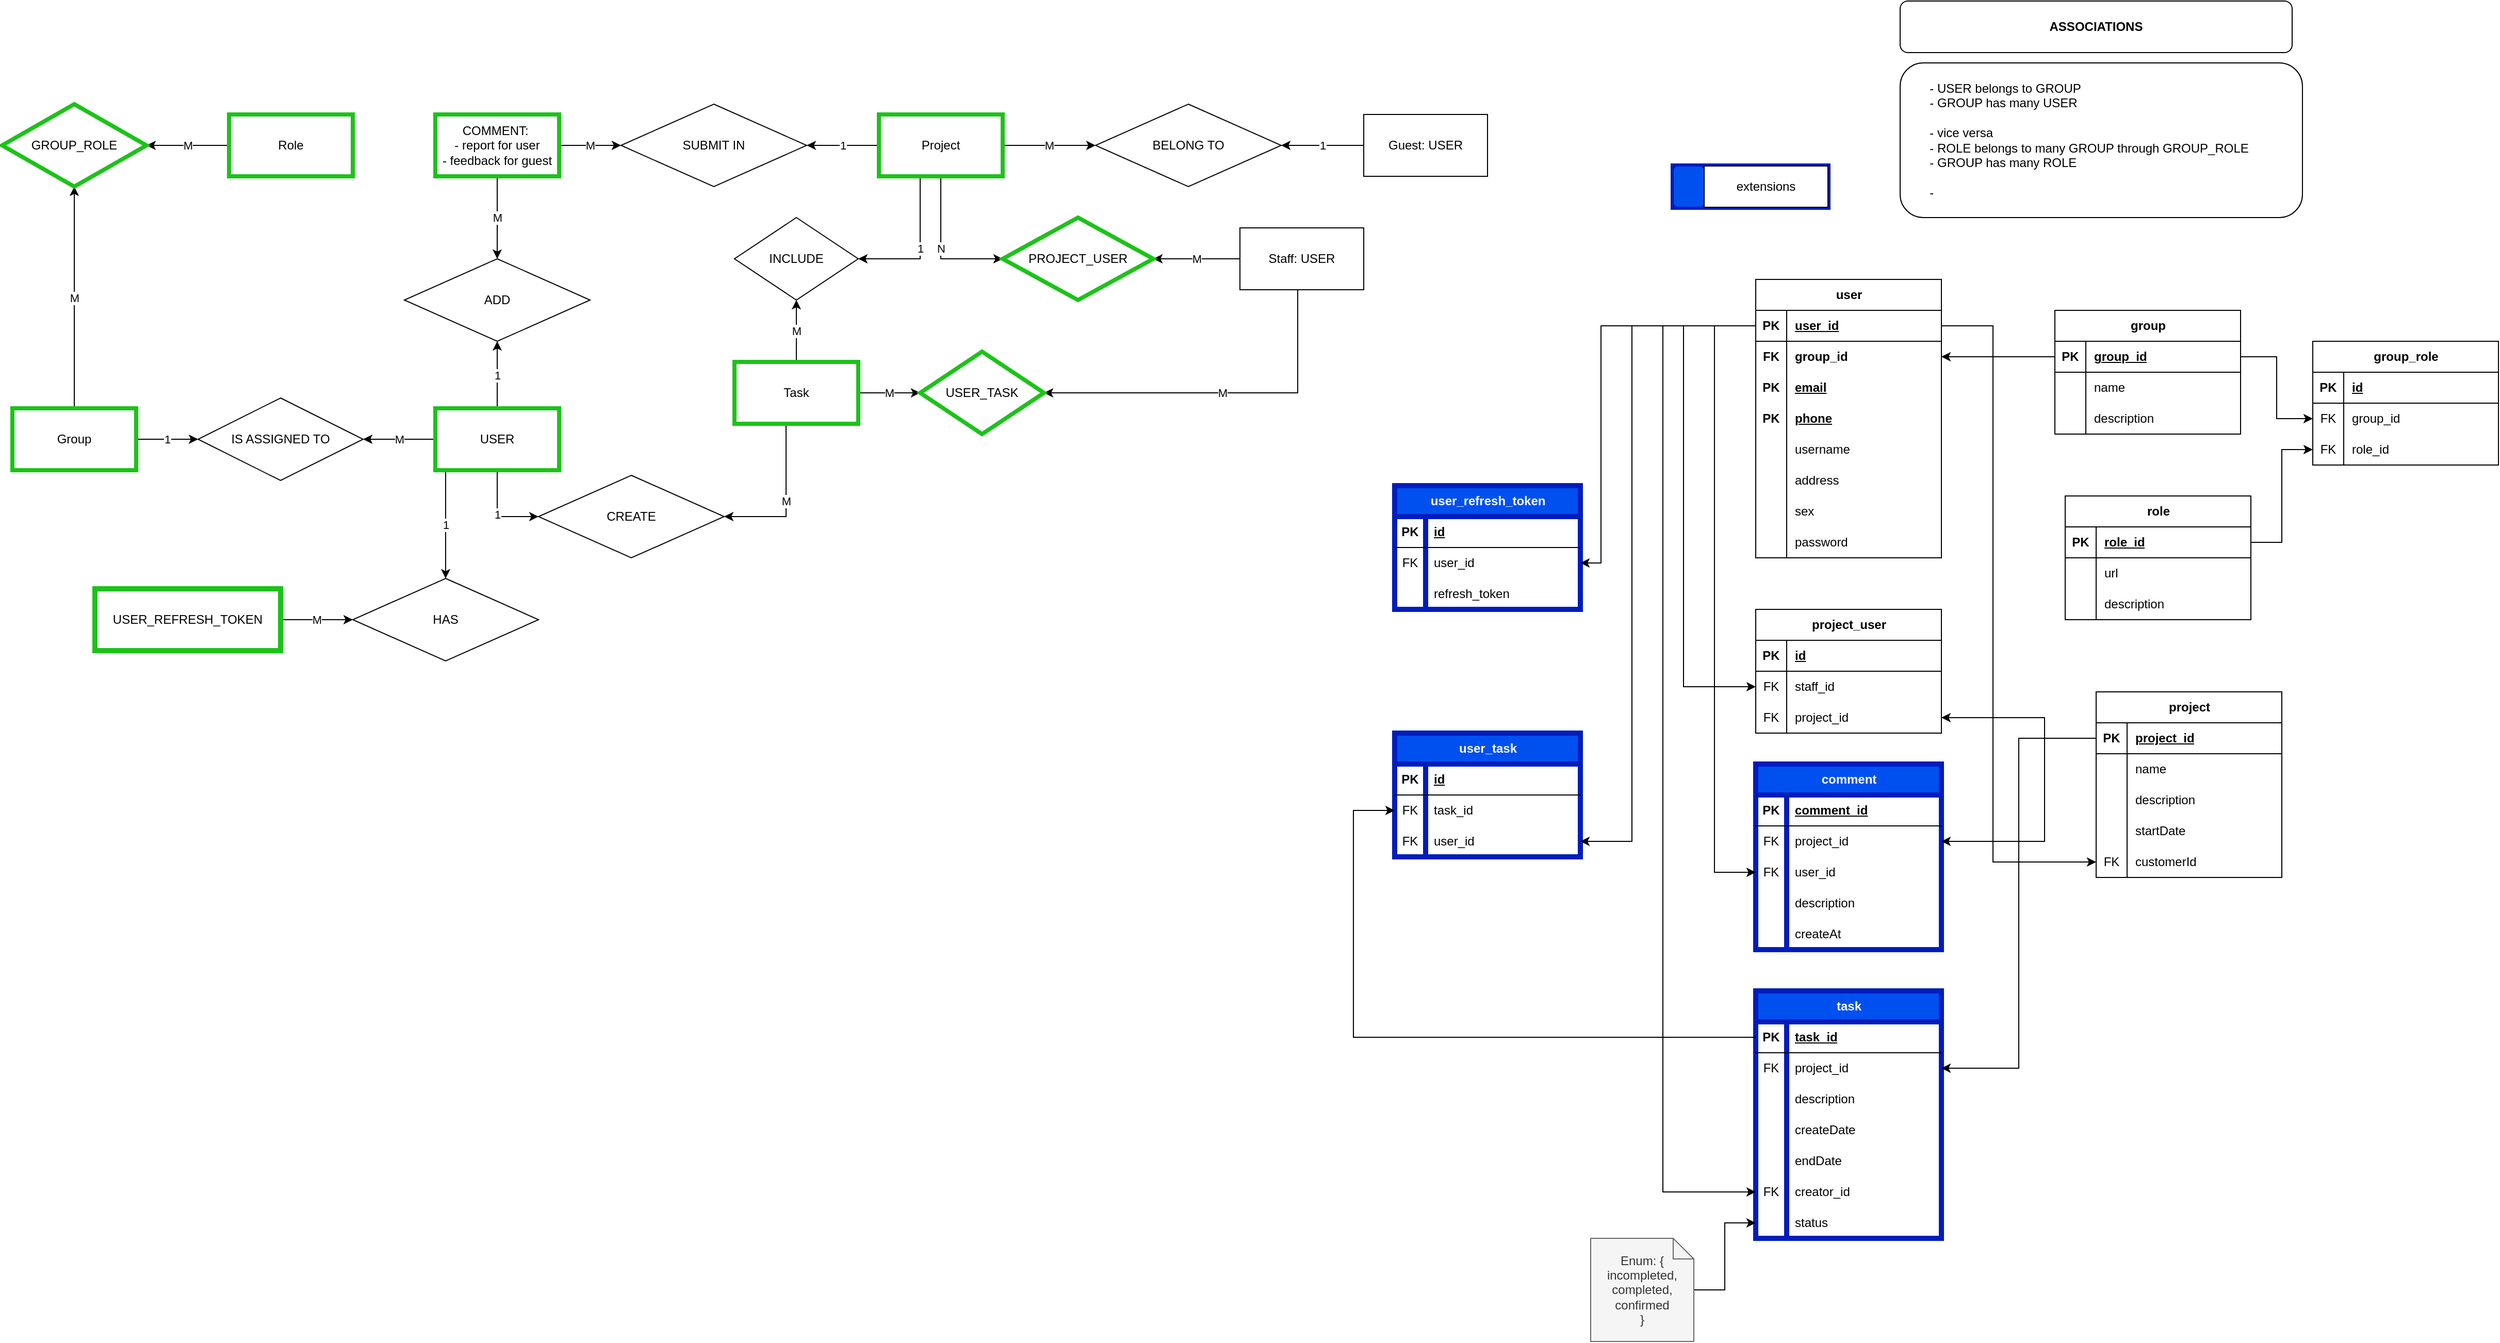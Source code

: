 <mxfile>
    <diagram name="DB Design" id="o-z-RSkSZKXLa6jni2hN">
        <mxGraphModel dx="2046" dy="427" grid="1" gridSize="10" guides="1" tooltips="1" connect="1" arrows="1" fold="1" page="1" pageScale="1" pageWidth="850" pageHeight="1100" math="0" shadow="0">
            <root>
                <mxCell id="0"/>
                <mxCell id="1" parent="0"/>
                <mxCell id="q6rVOc3wQ7dYiH_kfMjj-7" value="M" style="edgeStyle=orthogonalEdgeStyle;rounded=0;orthogonalLoop=1;jettySize=auto;html=1;" parent="1" source="q6rVOc3wQ7dYiH_kfMjj-1" target="q6rVOc3wQ7dYiH_kfMjj-5" edge="1">
                    <mxGeometry relative="1" as="geometry"/>
                </mxCell>
                <mxCell id="q6rVOc3wQ7dYiH_kfMjj-10" value="N" style="edgeStyle=orthogonalEdgeStyle;rounded=0;orthogonalLoop=1;jettySize=auto;html=1;" parent="1" source="q6rVOc3wQ7dYiH_kfMjj-1" target="q6rVOc3wQ7dYiH_kfMjj-8" edge="1">
                    <mxGeometry relative="1" as="geometry">
                        <Array as="points">
                            <mxPoint x="100" y="340"/>
                        </Array>
                    </mxGeometry>
                </mxCell>
                <mxCell id="q6rVOc3wQ7dYiH_kfMjj-142" value="1" style="edgeStyle=orthogonalEdgeStyle;rounded=0;orthogonalLoop=1;jettySize=auto;html=1;" parent="1" source="q6rVOc3wQ7dYiH_kfMjj-1" target="q6rVOc3wQ7dYiH_kfMjj-141" edge="1">
                    <mxGeometry relative="1" as="geometry">
                        <Array as="points">
                            <mxPoint y="230"/>
                            <mxPoint y="230"/>
                        </Array>
                    </mxGeometry>
                </mxCell>
                <mxCell id="q6rVOc3wQ7dYiH_kfMjj-166" value="1" style="edgeStyle=orthogonalEdgeStyle;rounded=0;orthogonalLoop=1;jettySize=auto;html=1;" parent="1" source="q6rVOc3wQ7dYiH_kfMjj-1" target="q6rVOc3wQ7dYiH_kfMjj-165" edge="1">
                    <mxGeometry relative="1" as="geometry">
                        <Array as="points">
                            <mxPoint x="80" y="340"/>
                            <mxPoint x="10" y="340"/>
                        </Array>
                    </mxGeometry>
                </mxCell>
                <mxCell id="q6rVOc3wQ7dYiH_kfMjj-1" value="Project" style="rounded=0;whiteSpace=wrap;html=1;gradientColor=default;fillColor=none;strokeColor=#1bc318;strokeWidth=4;" parent="1" vertex="1">
                    <mxGeometry x="40" y="200" width="120" height="60" as="geometry"/>
                </mxCell>
                <mxCell id="q6rVOc3wQ7dYiH_kfMjj-9" value="M" style="edgeStyle=orthogonalEdgeStyle;rounded=0;orthogonalLoop=1;jettySize=auto;html=1;" parent="1" source="q6rVOc3wQ7dYiH_kfMjj-2" target="q6rVOc3wQ7dYiH_kfMjj-8" edge="1">
                    <mxGeometry relative="1" as="geometry"/>
                </mxCell>
                <mxCell id="q6rVOc3wQ7dYiH_kfMjj-169" value="M" style="edgeStyle=orthogonalEdgeStyle;rounded=0;orthogonalLoop=1;jettySize=auto;html=1;" parent="1" source="q6rVOc3wQ7dYiH_kfMjj-2" target="q6rVOc3wQ7dYiH_kfMjj-168" edge="1">
                    <mxGeometry relative="1" as="geometry">
                        <Array as="points">
                            <mxPoint x="446" y="470"/>
                        </Array>
                    </mxGeometry>
                </mxCell>
                <mxCell id="q6rVOc3wQ7dYiH_kfMjj-2" value="Staff: USER" style="rounded=0;whiteSpace=wrap;html=1;" parent="1" vertex="1">
                    <mxGeometry x="390" y="310" width="120" height="60" as="geometry"/>
                </mxCell>
                <mxCell id="q6rVOc3wQ7dYiH_kfMjj-6" value="1" style="edgeStyle=orthogonalEdgeStyle;rounded=0;orthogonalLoop=1;jettySize=auto;html=1;" parent="1" source="q6rVOc3wQ7dYiH_kfMjj-3" target="q6rVOc3wQ7dYiH_kfMjj-5" edge="1">
                    <mxGeometry relative="1" as="geometry"/>
                </mxCell>
                <mxCell id="q6rVOc3wQ7dYiH_kfMjj-3" value="Guest: USER" style="rounded=0;whiteSpace=wrap;html=1;" parent="1" vertex="1">
                    <mxGeometry x="510" y="200" width="120" height="60" as="geometry"/>
                </mxCell>
                <mxCell id="q6rVOc3wQ7dYiH_kfMjj-143" value="M" style="edgeStyle=orthogonalEdgeStyle;rounded=0;orthogonalLoop=1;jettySize=auto;html=1;" parent="1" source="q6rVOc3wQ7dYiH_kfMjj-4" target="q6rVOc3wQ7dYiH_kfMjj-141" edge="1">
                    <mxGeometry relative="1" as="geometry"/>
                </mxCell>
                <mxCell id="q6rVOc3wQ7dYiH_kfMjj-173" value="M" style="edgeStyle=orthogonalEdgeStyle;rounded=0;orthogonalLoop=1;jettySize=auto;html=1;" parent="1" source="q6rVOc3wQ7dYiH_kfMjj-4" target="q6rVOc3wQ7dYiH_kfMjj-172" edge="1">
                    <mxGeometry relative="1" as="geometry"/>
                </mxCell>
                <mxCell id="q6rVOc3wQ7dYiH_kfMjj-4" value="COMMENT:&amp;nbsp;&lt;br&gt;- report for user&lt;br&gt;- feedback for guest" style="rounded=0;whiteSpace=wrap;html=1;gradientColor=default;fillColor=none;strokeColor=#1bc318;strokeWidth=4;" parent="1" vertex="1">
                    <mxGeometry x="-390" y="200" width="120" height="60" as="geometry"/>
                </mxCell>
                <mxCell id="q6rVOc3wQ7dYiH_kfMjj-5" value="BELONG TO" style="rhombus;whiteSpace=wrap;html=1;" parent="1" vertex="1">
                    <mxGeometry x="250" y="190" width="180" height="80" as="geometry"/>
                </mxCell>
                <mxCell id="q6rVOc3wQ7dYiH_kfMjj-8" value="PROJECT_USER" style="rhombus;whiteSpace=wrap;html=1;gradientColor=default;fillColor=none;strokeColor=#1bc318;strokeWidth=4;" parent="1" vertex="1">
                    <mxGeometry x="160" y="300" width="146" height="80" as="geometry"/>
                </mxCell>
                <mxCell id="q6rVOc3wQ7dYiH_kfMjj-16" value="user" style="shape=table;startSize=30;container=1;collapsible=1;childLayout=tableLayout;fixedRows=1;rowLines=0;fontStyle=1;align=center;resizeLast=1;html=1;" parent="1" vertex="1">
                    <mxGeometry x="890" y="360" width="180" height="270" as="geometry"/>
                </mxCell>
                <mxCell id="q6rVOc3wQ7dYiH_kfMjj-17" value="" style="shape=tableRow;horizontal=0;startSize=0;swimlaneHead=0;swimlaneBody=0;fillColor=none;collapsible=0;dropTarget=0;points=[[0,0.5],[1,0.5]];portConstraint=eastwest;top=0;left=0;right=0;bottom=1;" parent="q6rVOc3wQ7dYiH_kfMjj-16" vertex="1">
                    <mxGeometry y="30" width="180" height="30" as="geometry"/>
                </mxCell>
                <mxCell id="q6rVOc3wQ7dYiH_kfMjj-18" value="PK" style="shape=partialRectangle;connectable=0;fillColor=none;top=0;left=0;bottom=0;right=0;fontStyle=1;overflow=hidden;whiteSpace=wrap;html=1;" parent="q6rVOc3wQ7dYiH_kfMjj-17" vertex="1">
                    <mxGeometry width="30" height="30" as="geometry">
                        <mxRectangle width="30" height="30" as="alternateBounds"/>
                    </mxGeometry>
                </mxCell>
                <mxCell id="q6rVOc3wQ7dYiH_kfMjj-19" value="user_id" style="shape=partialRectangle;connectable=0;fillColor=none;top=0;left=0;bottom=0;right=0;align=left;spacingLeft=6;fontStyle=5;overflow=hidden;whiteSpace=wrap;html=1;" parent="q6rVOc3wQ7dYiH_kfMjj-17" vertex="1">
                    <mxGeometry x="30" width="150" height="30" as="geometry">
                        <mxRectangle width="150" height="30" as="alternateBounds"/>
                    </mxGeometry>
                </mxCell>
                <mxCell id="q6rVOc3wQ7dYiH_kfMjj-48" value="" style="shape=tableRow;horizontal=0;startSize=0;swimlaneHead=0;swimlaneBody=0;fillColor=none;collapsible=0;dropTarget=0;points=[[0,0.5],[1,0.5]];portConstraint=eastwest;top=0;left=0;right=0;bottom=0;" parent="q6rVOc3wQ7dYiH_kfMjj-16" vertex="1">
                    <mxGeometry y="60" width="180" height="30" as="geometry"/>
                </mxCell>
                <mxCell id="q6rVOc3wQ7dYiH_kfMjj-49" value="&lt;b&gt;FK&lt;/b&gt;" style="shape=partialRectangle;connectable=0;fillColor=none;top=0;left=0;bottom=0;right=0;editable=1;overflow=hidden;whiteSpace=wrap;html=1;" parent="q6rVOc3wQ7dYiH_kfMjj-48" vertex="1">
                    <mxGeometry width="30" height="30" as="geometry">
                        <mxRectangle width="30" height="30" as="alternateBounds"/>
                    </mxGeometry>
                </mxCell>
                <mxCell id="q6rVOc3wQ7dYiH_kfMjj-50" value="group_id" style="shape=partialRectangle;connectable=0;fillColor=none;top=0;left=0;bottom=0;right=0;align=left;spacingLeft=6;overflow=hidden;whiteSpace=wrap;html=1;fontStyle=1" parent="q6rVOc3wQ7dYiH_kfMjj-48" vertex="1">
                    <mxGeometry x="30" width="150" height="30" as="geometry">
                        <mxRectangle width="150" height="30" as="alternateBounds"/>
                    </mxGeometry>
                </mxCell>
                <mxCell id="q6rVOc3wQ7dYiH_kfMjj-42" value="" style="shape=tableRow;horizontal=0;startSize=0;swimlaneHead=0;swimlaneBody=0;fillColor=none;collapsible=0;dropTarget=0;points=[[0,0.5],[1,0.5]];portConstraint=eastwest;top=0;left=0;right=0;bottom=0;" parent="q6rVOc3wQ7dYiH_kfMjj-16" vertex="1">
                    <mxGeometry y="90" width="180" height="30" as="geometry"/>
                </mxCell>
                <mxCell id="q6rVOc3wQ7dYiH_kfMjj-43" value="&lt;b&gt;PK&lt;/b&gt;" style="shape=partialRectangle;connectable=0;fillColor=none;top=0;left=0;bottom=0;right=0;editable=1;overflow=hidden;whiteSpace=wrap;html=1;" parent="q6rVOc3wQ7dYiH_kfMjj-42" vertex="1">
                    <mxGeometry width="30" height="30" as="geometry">
                        <mxRectangle width="30" height="30" as="alternateBounds"/>
                    </mxGeometry>
                </mxCell>
                <mxCell id="q6rVOc3wQ7dYiH_kfMjj-44" value="email" style="shape=partialRectangle;connectable=0;fillColor=none;top=0;left=0;bottom=0;right=0;align=left;spacingLeft=6;overflow=hidden;whiteSpace=wrap;html=1;fontStyle=5" parent="q6rVOc3wQ7dYiH_kfMjj-42" vertex="1">
                    <mxGeometry x="30" width="150" height="30" as="geometry">
                        <mxRectangle width="150" height="30" as="alternateBounds"/>
                    </mxGeometry>
                </mxCell>
                <mxCell id="q6rVOc3wQ7dYiH_kfMjj-26" value="" style="shape=tableRow;horizontal=0;startSize=0;swimlaneHead=0;swimlaneBody=0;fillColor=none;collapsible=0;dropTarget=0;points=[[0,0.5],[1,0.5]];portConstraint=eastwest;top=0;left=0;right=0;bottom=0;" parent="q6rVOc3wQ7dYiH_kfMjj-16" vertex="1">
                    <mxGeometry y="120" width="180" height="30" as="geometry"/>
                </mxCell>
                <mxCell id="q6rVOc3wQ7dYiH_kfMjj-27" value="&lt;b&gt;PK&lt;/b&gt;" style="shape=partialRectangle;connectable=0;fillColor=none;top=0;left=0;bottom=0;right=0;editable=1;overflow=hidden;whiteSpace=wrap;html=1;" parent="q6rVOc3wQ7dYiH_kfMjj-26" vertex="1">
                    <mxGeometry width="30" height="30" as="geometry">
                        <mxRectangle width="30" height="30" as="alternateBounds"/>
                    </mxGeometry>
                </mxCell>
                <mxCell id="q6rVOc3wQ7dYiH_kfMjj-28" value="phone" style="shape=partialRectangle;connectable=0;fillColor=none;top=0;left=0;bottom=0;right=0;align=left;spacingLeft=6;overflow=hidden;whiteSpace=wrap;html=1;fontStyle=5" parent="q6rVOc3wQ7dYiH_kfMjj-26" vertex="1">
                    <mxGeometry x="30" width="150" height="30" as="geometry">
                        <mxRectangle width="150" height="30" as="alternateBounds"/>
                    </mxGeometry>
                </mxCell>
                <mxCell id="q6rVOc3wQ7dYiH_kfMjj-20" value="" style="shape=tableRow;horizontal=0;startSize=0;swimlaneHead=0;swimlaneBody=0;fillColor=none;collapsible=0;dropTarget=0;points=[[0,0.5],[1,0.5]];portConstraint=eastwest;top=0;left=0;right=0;bottom=0;" parent="q6rVOc3wQ7dYiH_kfMjj-16" vertex="1">
                    <mxGeometry y="150" width="180" height="30" as="geometry"/>
                </mxCell>
                <mxCell id="q6rVOc3wQ7dYiH_kfMjj-21" value="" style="shape=partialRectangle;connectable=0;fillColor=none;top=0;left=0;bottom=0;right=0;editable=1;overflow=hidden;whiteSpace=wrap;html=1;" parent="q6rVOc3wQ7dYiH_kfMjj-20" vertex="1">
                    <mxGeometry width="30" height="30" as="geometry">
                        <mxRectangle width="30" height="30" as="alternateBounds"/>
                    </mxGeometry>
                </mxCell>
                <mxCell id="q6rVOc3wQ7dYiH_kfMjj-22" value="username&lt;span style=&quot;white-space: pre;&quot;&gt;&#9;&lt;/span&gt;&lt;span style=&quot;white-space: pre;&quot;&gt;&#9;&lt;/span&gt;" style="shape=partialRectangle;connectable=0;fillColor=none;top=0;left=0;bottom=0;right=0;align=left;spacingLeft=6;overflow=hidden;whiteSpace=wrap;html=1;" parent="q6rVOc3wQ7dYiH_kfMjj-20" vertex="1">
                    <mxGeometry x="30" width="150" height="30" as="geometry">
                        <mxRectangle width="150" height="30" as="alternateBounds"/>
                    </mxGeometry>
                </mxCell>
                <mxCell id="q6rVOc3wQ7dYiH_kfMjj-23" value="" style="shape=tableRow;horizontal=0;startSize=0;swimlaneHead=0;swimlaneBody=0;fillColor=none;collapsible=0;dropTarget=0;points=[[0,0.5],[1,0.5]];portConstraint=eastwest;top=0;left=0;right=0;bottom=0;" parent="q6rVOc3wQ7dYiH_kfMjj-16" vertex="1">
                    <mxGeometry y="180" width="180" height="30" as="geometry"/>
                </mxCell>
                <mxCell id="q6rVOc3wQ7dYiH_kfMjj-24" value="" style="shape=partialRectangle;connectable=0;fillColor=none;top=0;left=0;bottom=0;right=0;editable=1;overflow=hidden;whiteSpace=wrap;html=1;" parent="q6rVOc3wQ7dYiH_kfMjj-23" vertex="1">
                    <mxGeometry width="30" height="30" as="geometry">
                        <mxRectangle width="30" height="30" as="alternateBounds"/>
                    </mxGeometry>
                </mxCell>
                <mxCell id="q6rVOc3wQ7dYiH_kfMjj-25" value="address" style="shape=partialRectangle;connectable=0;fillColor=none;top=0;left=0;bottom=0;right=0;align=left;spacingLeft=6;overflow=hidden;whiteSpace=wrap;html=1;" parent="q6rVOc3wQ7dYiH_kfMjj-23" vertex="1">
                    <mxGeometry x="30" width="150" height="30" as="geometry">
                        <mxRectangle width="150" height="30" as="alternateBounds"/>
                    </mxGeometry>
                </mxCell>
                <mxCell id="q6rVOc3wQ7dYiH_kfMjj-39" value="" style="shape=tableRow;horizontal=0;startSize=0;swimlaneHead=0;swimlaneBody=0;fillColor=none;collapsible=0;dropTarget=0;points=[[0,0.5],[1,0.5]];portConstraint=eastwest;top=0;left=0;right=0;bottom=0;" parent="q6rVOc3wQ7dYiH_kfMjj-16" vertex="1">
                    <mxGeometry y="210" width="180" height="30" as="geometry"/>
                </mxCell>
                <mxCell id="q6rVOc3wQ7dYiH_kfMjj-40" value="" style="shape=partialRectangle;connectable=0;fillColor=none;top=0;left=0;bottom=0;right=0;editable=1;overflow=hidden;whiteSpace=wrap;html=1;" parent="q6rVOc3wQ7dYiH_kfMjj-39" vertex="1">
                    <mxGeometry width="30" height="30" as="geometry">
                        <mxRectangle width="30" height="30" as="alternateBounds"/>
                    </mxGeometry>
                </mxCell>
                <mxCell id="q6rVOc3wQ7dYiH_kfMjj-41" value="sex" style="shape=partialRectangle;connectable=0;fillColor=none;top=0;left=0;bottom=0;right=0;align=left;spacingLeft=6;overflow=hidden;whiteSpace=wrap;html=1;" parent="q6rVOc3wQ7dYiH_kfMjj-39" vertex="1">
                    <mxGeometry x="30" width="150" height="30" as="geometry">
                        <mxRectangle width="150" height="30" as="alternateBounds"/>
                    </mxGeometry>
                </mxCell>
                <mxCell id="q6rVOc3wQ7dYiH_kfMjj-45" value="" style="shape=tableRow;horizontal=0;startSize=0;swimlaneHead=0;swimlaneBody=0;fillColor=none;collapsible=0;dropTarget=0;points=[[0,0.5],[1,0.5]];portConstraint=eastwest;top=0;left=0;right=0;bottom=0;" parent="q6rVOc3wQ7dYiH_kfMjj-16" vertex="1">
                    <mxGeometry y="240" width="180" height="30" as="geometry"/>
                </mxCell>
                <mxCell id="q6rVOc3wQ7dYiH_kfMjj-46" value="" style="shape=partialRectangle;connectable=0;fillColor=none;top=0;left=0;bottom=0;right=0;editable=1;overflow=hidden;whiteSpace=wrap;html=1;" parent="q6rVOc3wQ7dYiH_kfMjj-45" vertex="1">
                    <mxGeometry width="30" height="30" as="geometry">
                        <mxRectangle width="30" height="30" as="alternateBounds"/>
                    </mxGeometry>
                </mxCell>
                <mxCell id="q6rVOc3wQ7dYiH_kfMjj-47" value="password" style="shape=partialRectangle;connectable=0;fillColor=none;top=0;left=0;bottom=0;right=0;align=left;spacingLeft=6;overflow=hidden;whiteSpace=wrap;html=1;" parent="q6rVOc3wQ7dYiH_kfMjj-45" vertex="1">
                    <mxGeometry x="30" width="150" height="30" as="geometry">
                        <mxRectangle width="150" height="30" as="alternateBounds"/>
                    </mxGeometry>
                </mxCell>
                <mxCell id="q6rVOc3wQ7dYiH_kfMjj-34" value="M" style="edgeStyle=orthogonalEdgeStyle;rounded=0;orthogonalLoop=1;jettySize=auto;html=1;" parent="1" source="q6rVOc3wQ7dYiH_kfMjj-30" target="q6rVOc3wQ7dYiH_kfMjj-32" edge="1">
                    <mxGeometry relative="1" as="geometry"/>
                </mxCell>
                <mxCell id="q6rVOc3wQ7dYiH_kfMjj-30" value="Role" style="rounded=0;whiteSpace=wrap;html=1;gradientColor=default;fillColor=none;strokeColor=#1bc318;strokeWidth=4;" parent="1" vertex="1">
                    <mxGeometry x="-590" y="200" width="120" height="60" as="geometry"/>
                </mxCell>
                <mxCell id="q6rVOc3wQ7dYiH_kfMjj-33" value="M" style="edgeStyle=orthogonalEdgeStyle;rounded=0;orthogonalLoop=1;jettySize=auto;html=1;" parent="1" source="q6rVOc3wQ7dYiH_kfMjj-31" target="q6rVOc3wQ7dYiH_kfMjj-32" edge="1">
                    <mxGeometry relative="1" as="geometry"/>
                </mxCell>
                <mxCell id="q6rVOc3wQ7dYiH_kfMjj-38" value="1" style="edgeStyle=orthogonalEdgeStyle;rounded=0;orthogonalLoop=1;jettySize=auto;html=1;" parent="1" source="q6rVOc3wQ7dYiH_kfMjj-31" target="q6rVOc3wQ7dYiH_kfMjj-36" edge="1">
                    <mxGeometry relative="1" as="geometry"/>
                </mxCell>
                <mxCell id="q6rVOc3wQ7dYiH_kfMjj-31" value="Group" style="rounded=0;whiteSpace=wrap;html=1;gradientColor=default;fillColor=none;strokeColor=#1bc318;strokeWidth=4;" parent="1" vertex="1">
                    <mxGeometry x="-800" y="485" width="120" height="60" as="geometry"/>
                </mxCell>
                <mxCell id="q6rVOc3wQ7dYiH_kfMjj-32" value="GROUP_ROLE" style="rhombus;whiteSpace=wrap;html=1;gradientColor=default;fillColor=none;strokeColor=#1bc318;strokeWidth=4;" parent="1" vertex="1">
                    <mxGeometry x="-810" y="190" width="140" height="80" as="geometry"/>
                </mxCell>
                <mxCell id="q6rVOc3wQ7dYiH_kfMjj-36" value="IS ASSIGNED TO" style="rhombus;whiteSpace=wrap;html=1;" parent="1" vertex="1">
                    <mxGeometry x="-620" y="475" width="160" height="80" as="geometry"/>
                </mxCell>
                <mxCell id="q6rVOc3wQ7dYiH_kfMjj-51" value="role" style="shape=table;startSize=30;container=1;collapsible=1;childLayout=tableLayout;fixedRows=1;rowLines=0;fontStyle=1;align=center;resizeLast=1;html=1;" parent="1" vertex="1">
                    <mxGeometry x="1190" y="570" width="180" height="120" as="geometry"/>
                </mxCell>
                <mxCell id="q6rVOc3wQ7dYiH_kfMjj-52" value="" style="shape=tableRow;horizontal=0;startSize=0;swimlaneHead=0;swimlaneBody=0;fillColor=none;collapsible=0;dropTarget=0;points=[[0,0.5],[1,0.5]];portConstraint=eastwest;top=0;left=0;right=0;bottom=1;" parent="q6rVOc3wQ7dYiH_kfMjj-51" vertex="1">
                    <mxGeometry y="30" width="180" height="30" as="geometry"/>
                </mxCell>
                <mxCell id="q6rVOc3wQ7dYiH_kfMjj-53" value="PK" style="shape=partialRectangle;connectable=0;fillColor=none;top=0;left=0;bottom=0;right=0;fontStyle=1;overflow=hidden;whiteSpace=wrap;html=1;" parent="q6rVOc3wQ7dYiH_kfMjj-52" vertex="1">
                    <mxGeometry width="30" height="30" as="geometry">
                        <mxRectangle width="30" height="30" as="alternateBounds"/>
                    </mxGeometry>
                </mxCell>
                <mxCell id="q6rVOc3wQ7dYiH_kfMjj-54" value="role_id" style="shape=partialRectangle;connectable=0;fillColor=none;top=0;left=0;bottom=0;right=0;align=left;spacingLeft=6;fontStyle=5;overflow=hidden;whiteSpace=wrap;html=1;" parent="q6rVOc3wQ7dYiH_kfMjj-52" vertex="1">
                    <mxGeometry x="30" width="150" height="30" as="geometry">
                        <mxRectangle width="150" height="30" as="alternateBounds"/>
                    </mxGeometry>
                </mxCell>
                <mxCell id="q6rVOc3wQ7dYiH_kfMjj-55" value="" style="shape=tableRow;horizontal=0;startSize=0;swimlaneHead=0;swimlaneBody=0;fillColor=none;collapsible=0;dropTarget=0;points=[[0,0.5],[1,0.5]];portConstraint=eastwest;top=0;left=0;right=0;bottom=0;" parent="q6rVOc3wQ7dYiH_kfMjj-51" vertex="1">
                    <mxGeometry y="60" width="180" height="30" as="geometry"/>
                </mxCell>
                <mxCell id="q6rVOc3wQ7dYiH_kfMjj-56" value="" style="shape=partialRectangle;connectable=0;fillColor=none;top=0;left=0;bottom=0;right=0;editable=1;overflow=hidden;whiteSpace=wrap;html=1;" parent="q6rVOc3wQ7dYiH_kfMjj-55" vertex="1">
                    <mxGeometry width="30" height="30" as="geometry">
                        <mxRectangle width="30" height="30" as="alternateBounds"/>
                    </mxGeometry>
                </mxCell>
                <mxCell id="q6rVOc3wQ7dYiH_kfMjj-57" value="url" style="shape=partialRectangle;connectable=0;fillColor=none;top=0;left=0;bottom=0;right=0;align=left;spacingLeft=6;overflow=hidden;whiteSpace=wrap;html=1;" parent="q6rVOc3wQ7dYiH_kfMjj-55" vertex="1">
                    <mxGeometry x="30" width="150" height="30" as="geometry">
                        <mxRectangle width="150" height="30" as="alternateBounds"/>
                    </mxGeometry>
                </mxCell>
                <mxCell id="q6rVOc3wQ7dYiH_kfMjj-58" value="" style="shape=tableRow;horizontal=0;startSize=0;swimlaneHead=0;swimlaneBody=0;fillColor=none;collapsible=0;dropTarget=0;points=[[0,0.5],[1,0.5]];portConstraint=eastwest;top=0;left=0;right=0;bottom=0;" parent="q6rVOc3wQ7dYiH_kfMjj-51" vertex="1">
                    <mxGeometry y="90" width="180" height="30" as="geometry"/>
                </mxCell>
                <mxCell id="q6rVOc3wQ7dYiH_kfMjj-59" value="" style="shape=partialRectangle;connectable=0;fillColor=none;top=0;left=0;bottom=0;right=0;editable=1;overflow=hidden;whiteSpace=wrap;html=1;" parent="q6rVOc3wQ7dYiH_kfMjj-58" vertex="1">
                    <mxGeometry width="30" height="30" as="geometry">
                        <mxRectangle width="30" height="30" as="alternateBounds"/>
                    </mxGeometry>
                </mxCell>
                <mxCell id="q6rVOc3wQ7dYiH_kfMjj-60" value="description" style="shape=partialRectangle;connectable=0;fillColor=none;top=0;left=0;bottom=0;right=0;align=left;spacingLeft=6;overflow=hidden;whiteSpace=wrap;html=1;" parent="q6rVOc3wQ7dYiH_kfMjj-58" vertex="1">
                    <mxGeometry x="30" width="150" height="30" as="geometry">
                        <mxRectangle width="150" height="30" as="alternateBounds"/>
                    </mxGeometry>
                </mxCell>
                <mxCell id="q6rVOc3wQ7dYiH_kfMjj-64" value="group" style="shape=table;startSize=30;container=1;collapsible=1;childLayout=tableLayout;fixedRows=1;rowLines=0;fontStyle=1;align=center;resizeLast=1;html=1;" parent="1" vertex="1">
                    <mxGeometry x="1180" y="390" width="180" height="120" as="geometry"/>
                </mxCell>
                <mxCell id="q6rVOc3wQ7dYiH_kfMjj-65" value="" style="shape=tableRow;horizontal=0;startSize=0;swimlaneHead=0;swimlaneBody=0;fillColor=none;collapsible=0;dropTarget=0;points=[[0,0.5],[1,0.5]];portConstraint=eastwest;top=0;left=0;right=0;bottom=1;" parent="q6rVOc3wQ7dYiH_kfMjj-64" vertex="1">
                    <mxGeometry y="30" width="180" height="30" as="geometry"/>
                </mxCell>
                <mxCell id="q6rVOc3wQ7dYiH_kfMjj-66" value="PK" style="shape=partialRectangle;connectable=0;fillColor=none;top=0;left=0;bottom=0;right=0;fontStyle=1;overflow=hidden;whiteSpace=wrap;html=1;" parent="q6rVOc3wQ7dYiH_kfMjj-65" vertex="1">
                    <mxGeometry width="30" height="30" as="geometry">
                        <mxRectangle width="30" height="30" as="alternateBounds"/>
                    </mxGeometry>
                </mxCell>
                <mxCell id="q6rVOc3wQ7dYiH_kfMjj-67" value="group_id" style="shape=partialRectangle;connectable=0;fillColor=none;top=0;left=0;bottom=0;right=0;align=left;spacingLeft=6;fontStyle=5;overflow=hidden;whiteSpace=wrap;html=1;" parent="q6rVOc3wQ7dYiH_kfMjj-65" vertex="1">
                    <mxGeometry x="30" width="150" height="30" as="geometry">
                        <mxRectangle width="150" height="30" as="alternateBounds"/>
                    </mxGeometry>
                </mxCell>
                <mxCell id="q6rVOc3wQ7dYiH_kfMjj-68" value="" style="shape=tableRow;horizontal=0;startSize=0;swimlaneHead=0;swimlaneBody=0;fillColor=none;collapsible=0;dropTarget=0;points=[[0,0.5],[1,0.5]];portConstraint=eastwest;top=0;left=0;right=0;bottom=0;" parent="q6rVOc3wQ7dYiH_kfMjj-64" vertex="1">
                    <mxGeometry y="60" width="180" height="30" as="geometry"/>
                </mxCell>
                <mxCell id="q6rVOc3wQ7dYiH_kfMjj-69" value="" style="shape=partialRectangle;connectable=0;fillColor=none;top=0;left=0;bottom=0;right=0;editable=1;overflow=hidden;whiteSpace=wrap;html=1;" parent="q6rVOc3wQ7dYiH_kfMjj-68" vertex="1">
                    <mxGeometry width="30" height="30" as="geometry">
                        <mxRectangle width="30" height="30" as="alternateBounds"/>
                    </mxGeometry>
                </mxCell>
                <mxCell id="q6rVOc3wQ7dYiH_kfMjj-70" value="name" style="shape=partialRectangle;connectable=0;fillColor=none;top=0;left=0;bottom=0;right=0;align=left;spacingLeft=6;overflow=hidden;whiteSpace=wrap;html=1;" parent="q6rVOc3wQ7dYiH_kfMjj-68" vertex="1">
                    <mxGeometry x="30" width="150" height="30" as="geometry">
                        <mxRectangle width="150" height="30" as="alternateBounds"/>
                    </mxGeometry>
                </mxCell>
                <mxCell id="q6rVOc3wQ7dYiH_kfMjj-71" value="" style="shape=tableRow;horizontal=0;startSize=0;swimlaneHead=0;swimlaneBody=0;fillColor=none;collapsible=0;dropTarget=0;points=[[0,0.5],[1,0.5]];portConstraint=eastwest;top=0;left=0;right=0;bottom=0;" parent="q6rVOc3wQ7dYiH_kfMjj-64" vertex="1">
                    <mxGeometry y="90" width="180" height="30" as="geometry"/>
                </mxCell>
                <mxCell id="q6rVOc3wQ7dYiH_kfMjj-72" value="" style="shape=partialRectangle;connectable=0;fillColor=none;top=0;left=0;bottom=0;right=0;editable=1;overflow=hidden;whiteSpace=wrap;html=1;" parent="q6rVOc3wQ7dYiH_kfMjj-71" vertex="1">
                    <mxGeometry width="30" height="30" as="geometry">
                        <mxRectangle width="30" height="30" as="alternateBounds"/>
                    </mxGeometry>
                </mxCell>
                <mxCell id="q6rVOc3wQ7dYiH_kfMjj-73" value="description" style="shape=partialRectangle;connectable=0;fillColor=none;top=0;left=0;bottom=0;right=0;align=left;spacingLeft=6;overflow=hidden;whiteSpace=wrap;html=1;" parent="q6rVOc3wQ7dYiH_kfMjj-71" vertex="1">
                    <mxGeometry x="30" width="150" height="30" as="geometry">
                        <mxRectangle width="150" height="30" as="alternateBounds"/>
                    </mxGeometry>
                </mxCell>
                <mxCell id="q6rVOc3wQ7dYiH_kfMjj-93" value="group_role" style="shape=table;startSize=30;container=1;collapsible=1;childLayout=tableLayout;fixedRows=1;rowLines=0;fontStyle=1;align=center;resizeLast=1;html=1;" parent="1" vertex="1">
                    <mxGeometry x="1430" y="420" width="180" height="120" as="geometry"/>
                </mxCell>
                <mxCell id="q6rVOc3wQ7dYiH_kfMjj-94" value="" style="shape=tableRow;horizontal=0;startSize=0;swimlaneHead=0;swimlaneBody=0;fillColor=none;collapsible=0;dropTarget=0;points=[[0,0.5],[1,0.5]];portConstraint=eastwest;top=0;left=0;right=0;bottom=1;" parent="q6rVOc3wQ7dYiH_kfMjj-93" vertex="1">
                    <mxGeometry y="30" width="180" height="30" as="geometry"/>
                </mxCell>
                <mxCell id="q6rVOc3wQ7dYiH_kfMjj-95" value="PK" style="shape=partialRectangle;connectable=0;fillColor=none;top=0;left=0;bottom=0;right=0;fontStyle=1;overflow=hidden;whiteSpace=wrap;html=1;" parent="q6rVOc3wQ7dYiH_kfMjj-94" vertex="1">
                    <mxGeometry width="30" height="30" as="geometry">
                        <mxRectangle width="30" height="30" as="alternateBounds"/>
                    </mxGeometry>
                </mxCell>
                <mxCell id="q6rVOc3wQ7dYiH_kfMjj-96" value="id" style="shape=partialRectangle;connectable=0;fillColor=none;top=0;left=0;bottom=0;right=0;align=left;spacingLeft=6;fontStyle=5;overflow=hidden;whiteSpace=wrap;html=1;" parent="q6rVOc3wQ7dYiH_kfMjj-94" vertex="1">
                    <mxGeometry x="30" width="150" height="30" as="geometry">
                        <mxRectangle width="150" height="30" as="alternateBounds"/>
                    </mxGeometry>
                </mxCell>
                <mxCell id="q6rVOc3wQ7dYiH_kfMjj-97" value="" style="shape=tableRow;horizontal=0;startSize=0;swimlaneHead=0;swimlaneBody=0;fillColor=none;collapsible=0;dropTarget=0;points=[[0,0.5],[1,0.5]];portConstraint=eastwest;top=0;left=0;right=0;bottom=0;" parent="q6rVOc3wQ7dYiH_kfMjj-93" vertex="1">
                    <mxGeometry y="60" width="180" height="30" as="geometry"/>
                </mxCell>
                <mxCell id="q6rVOc3wQ7dYiH_kfMjj-98" value="FK" style="shape=partialRectangle;connectable=0;fillColor=none;top=0;left=0;bottom=0;right=0;editable=1;overflow=hidden;whiteSpace=wrap;html=1;" parent="q6rVOc3wQ7dYiH_kfMjj-97" vertex="1">
                    <mxGeometry width="30" height="30" as="geometry">
                        <mxRectangle width="30" height="30" as="alternateBounds"/>
                    </mxGeometry>
                </mxCell>
                <mxCell id="q6rVOc3wQ7dYiH_kfMjj-99" value="group_id" style="shape=partialRectangle;connectable=0;fillColor=none;top=0;left=0;bottom=0;right=0;align=left;spacingLeft=6;overflow=hidden;whiteSpace=wrap;html=1;" parent="q6rVOc3wQ7dYiH_kfMjj-97" vertex="1">
                    <mxGeometry x="30" width="150" height="30" as="geometry">
                        <mxRectangle width="150" height="30" as="alternateBounds"/>
                    </mxGeometry>
                </mxCell>
                <mxCell id="q6rVOc3wQ7dYiH_kfMjj-100" value="" style="shape=tableRow;horizontal=0;startSize=0;swimlaneHead=0;swimlaneBody=0;fillColor=none;collapsible=0;dropTarget=0;points=[[0,0.5],[1,0.5]];portConstraint=eastwest;top=0;left=0;right=0;bottom=0;" parent="q6rVOc3wQ7dYiH_kfMjj-93" vertex="1">
                    <mxGeometry y="90" width="180" height="30" as="geometry"/>
                </mxCell>
                <mxCell id="q6rVOc3wQ7dYiH_kfMjj-101" value="FK" style="shape=partialRectangle;connectable=0;fillColor=none;top=0;left=0;bottom=0;right=0;editable=1;overflow=hidden;whiteSpace=wrap;html=1;" parent="q6rVOc3wQ7dYiH_kfMjj-100" vertex="1">
                    <mxGeometry width="30" height="30" as="geometry">
                        <mxRectangle width="30" height="30" as="alternateBounds"/>
                    </mxGeometry>
                </mxCell>
                <mxCell id="q6rVOc3wQ7dYiH_kfMjj-102" value="role_id" style="shape=partialRectangle;connectable=0;fillColor=none;top=0;left=0;bottom=0;right=0;align=left;spacingLeft=6;overflow=hidden;whiteSpace=wrap;html=1;" parent="q6rVOc3wQ7dYiH_kfMjj-100" vertex="1">
                    <mxGeometry x="30" width="150" height="30" as="geometry">
                        <mxRectangle width="150" height="30" as="alternateBounds"/>
                    </mxGeometry>
                </mxCell>
                <mxCell id="q6rVOc3wQ7dYiH_kfMjj-106" style="edgeStyle=orthogonalEdgeStyle;rounded=0;orthogonalLoop=1;jettySize=auto;html=1;" parent="1" source="q6rVOc3wQ7dYiH_kfMjj-65" target="q6rVOc3wQ7dYiH_kfMjj-97" edge="1">
                    <mxGeometry relative="1" as="geometry"/>
                </mxCell>
                <mxCell id="q6rVOc3wQ7dYiH_kfMjj-107" style="edgeStyle=orthogonalEdgeStyle;rounded=0;orthogonalLoop=1;jettySize=auto;html=1;" parent="1" source="q6rVOc3wQ7dYiH_kfMjj-52" target="q6rVOc3wQ7dYiH_kfMjj-100" edge="1">
                    <mxGeometry relative="1" as="geometry"/>
                </mxCell>
                <mxCell id="q6rVOc3wQ7dYiH_kfMjj-108" style="edgeStyle=orthogonalEdgeStyle;rounded=0;orthogonalLoop=1;jettySize=auto;html=1;" parent="1" source="q6rVOc3wQ7dYiH_kfMjj-65" target="q6rVOc3wQ7dYiH_kfMjj-48" edge="1">
                    <mxGeometry relative="1" as="geometry">
                        <Array as="points">
                            <mxPoint x="1210" y="435"/>
                            <mxPoint x="1210" y="435"/>
                        </Array>
                    </mxGeometry>
                </mxCell>
                <mxCell id="q6rVOc3wQ7dYiH_kfMjj-109" value="project" style="shape=table;startSize=30;container=1;collapsible=1;childLayout=tableLayout;fixedRows=1;rowLines=0;fontStyle=1;align=center;resizeLast=1;html=1;" parent="1" vertex="1">
                    <mxGeometry x="1220" y="760" width="180" height="180" as="geometry"/>
                </mxCell>
                <mxCell id="q6rVOc3wQ7dYiH_kfMjj-110" value="" style="shape=tableRow;horizontal=0;startSize=0;swimlaneHead=0;swimlaneBody=0;fillColor=none;collapsible=0;dropTarget=0;points=[[0,0.5],[1,0.5]];portConstraint=eastwest;top=0;left=0;right=0;bottom=1;" parent="q6rVOc3wQ7dYiH_kfMjj-109" vertex="1">
                    <mxGeometry y="30" width="180" height="30" as="geometry"/>
                </mxCell>
                <mxCell id="q6rVOc3wQ7dYiH_kfMjj-111" value="PK" style="shape=partialRectangle;connectable=0;fillColor=none;top=0;left=0;bottom=0;right=0;fontStyle=1;overflow=hidden;whiteSpace=wrap;html=1;" parent="q6rVOc3wQ7dYiH_kfMjj-110" vertex="1">
                    <mxGeometry width="30" height="30" as="geometry">
                        <mxRectangle width="30" height="30" as="alternateBounds"/>
                    </mxGeometry>
                </mxCell>
                <mxCell id="q6rVOc3wQ7dYiH_kfMjj-112" value="project_id" style="shape=partialRectangle;connectable=0;fillColor=none;top=0;left=0;bottom=0;right=0;align=left;spacingLeft=6;fontStyle=5;overflow=hidden;whiteSpace=wrap;html=1;" parent="q6rVOc3wQ7dYiH_kfMjj-110" vertex="1">
                    <mxGeometry x="30" width="150" height="30" as="geometry">
                        <mxRectangle width="150" height="30" as="alternateBounds"/>
                    </mxGeometry>
                </mxCell>
                <mxCell id="q6rVOc3wQ7dYiH_kfMjj-113" value="" style="shape=tableRow;horizontal=0;startSize=0;swimlaneHead=0;swimlaneBody=0;fillColor=none;collapsible=0;dropTarget=0;points=[[0,0.5],[1,0.5]];portConstraint=eastwest;top=0;left=0;right=0;bottom=0;" parent="q6rVOc3wQ7dYiH_kfMjj-109" vertex="1">
                    <mxGeometry y="60" width="180" height="30" as="geometry"/>
                </mxCell>
                <mxCell id="q6rVOc3wQ7dYiH_kfMjj-114" value="" style="shape=partialRectangle;connectable=0;fillColor=none;top=0;left=0;bottom=0;right=0;editable=1;overflow=hidden;whiteSpace=wrap;html=1;" parent="q6rVOc3wQ7dYiH_kfMjj-113" vertex="1">
                    <mxGeometry width="30" height="30" as="geometry">
                        <mxRectangle width="30" height="30" as="alternateBounds"/>
                    </mxGeometry>
                </mxCell>
                <mxCell id="q6rVOc3wQ7dYiH_kfMjj-115" value="name" style="shape=partialRectangle;connectable=0;fillColor=none;top=0;left=0;bottom=0;right=0;align=left;spacingLeft=6;overflow=hidden;whiteSpace=wrap;html=1;" parent="q6rVOc3wQ7dYiH_kfMjj-113" vertex="1">
                    <mxGeometry x="30" width="150" height="30" as="geometry">
                        <mxRectangle width="150" height="30" as="alternateBounds"/>
                    </mxGeometry>
                </mxCell>
                <mxCell id="q6rVOc3wQ7dYiH_kfMjj-116" value="" style="shape=tableRow;horizontal=0;startSize=0;swimlaneHead=0;swimlaneBody=0;fillColor=none;collapsible=0;dropTarget=0;points=[[0,0.5],[1,0.5]];portConstraint=eastwest;top=0;left=0;right=0;bottom=0;" parent="q6rVOc3wQ7dYiH_kfMjj-109" vertex="1">
                    <mxGeometry y="90" width="180" height="30" as="geometry"/>
                </mxCell>
                <mxCell id="q6rVOc3wQ7dYiH_kfMjj-117" value="" style="shape=partialRectangle;connectable=0;fillColor=none;top=0;left=0;bottom=0;right=0;editable=1;overflow=hidden;whiteSpace=wrap;html=1;" parent="q6rVOc3wQ7dYiH_kfMjj-116" vertex="1">
                    <mxGeometry width="30" height="30" as="geometry">
                        <mxRectangle width="30" height="30" as="alternateBounds"/>
                    </mxGeometry>
                </mxCell>
                <mxCell id="q6rVOc3wQ7dYiH_kfMjj-118" value="description" style="shape=partialRectangle;connectable=0;fillColor=none;top=0;left=0;bottom=0;right=0;align=left;spacingLeft=6;overflow=hidden;whiteSpace=wrap;html=1;" parent="q6rVOc3wQ7dYiH_kfMjj-116" vertex="1">
                    <mxGeometry x="30" width="150" height="30" as="geometry">
                        <mxRectangle width="150" height="30" as="alternateBounds"/>
                    </mxGeometry>
                </mxCell>
                <mxCell id="q6rVOc3wQ7dYiH_kfMjj-119" value="" style="shape=tableRow;horizontal=0;startSize=0;swimlaneHead=0;swimlaneBody=0;fillColor=none;collapsible=0;dropTarget=0;points=[[0,0.5],[1,0.5]];portConstraint=eastwest;top=0;left=0;right=0;bottom=0;" parent="q6rVOc3wQ7dYiH_kfMjj-109" vertex="1">
                    <mxGeometry y="120" width="180" height="30" as="geometry"/>
                </mxCell>
                <mxCell id="q6rVOc3wQ7dYiH_kfMjj-120" value="" style="shape=partialRectangle;connectable=0;fillColor=none;top=0;left=0;bottom=0;right=0;editable=1;overflow=hidden;whiteSpace=wrap;html=1;" parent="q6rVOc3wQ7dYiH_kfMjj-119" vertex="1">
                    <mxGeometry width="30" height="30" as="geometry">
                        <mxRectangle width="30" height="30" as="alternateBounds"/>
                    </mxGeometry>
                </mxCell>
                <mxCell id="q6rVOc3wQ7dYiH_kfMjj-121" value="startDate" style="shape=partialRectangle;connectable=0;fillColor=none;top=0;left=0;bottom=0;right=0;align=left;spacingLeft=6;overflow=hidden;whiteSpace=wrap;html=1;" parent="q6rVOc3wQ7dYiH_kfMjj-119" vertex="1">
                    <mxGeometry x="30" width="150" height="30" as="geometry">
                        <mxRectangle width="150" height="30" as="alternateBounds"/>
                    </mxGeometry>
                </mxCell>
                <mxCell id="q6rVOc3wQ7dYiH_kfMjj-122" value="" style="shape=tableRow;horizontal=0;startSize=0;swimlaneHead=0;swimlaneBody=0;fillColor=none;collapsible=0;dropTarget=0;points=[[0,0.5],[1,0.5]];portConstraint=eastwest;top=0;left=0;right=0;bottom=0;" parent="q6rVOc3wQ7dYiH_kfMjj-109" vertex="1">
                    <mxGeometry y="150" width="180" height="30" as="geometry"/>
                </mxCell>
                <mxCell id="q6rVOc3wQ7dYiH_kfMjj-123" value="FK" style="shape=partialRectangle;connectable=0;fillColor=none;top=0;left=0;bottom=0;right=0;editable=1;overflow=hidden;whiteSpace=wrap;html=1;" parent="q6rVOc3wQ7dYiH_kfMjj-122" vertex="1">
                    <mxGeometry width="30" height="30" as="geometry">
                        <mxRectangle width="30" height="30" as="alternateBounds"/>
                    </mxGeometry>
                </mxCell>
                <mxCell id="q6rVOc3wQ7dYiH_kfMjj-124" value="customerId" style="shape=partialRectangle;connectable=0;fillColor=none;top=0;left=0;bottom=0;right=0;align=left;spacingLeft=6;overflow=hidden;whiteSpace=wrap;html=1;" parent="q6rVOc3wQ7dYiH_kfMjj-122" vertex="1">
                    <mxGeometry x="30" width="150" height="30" as="geometry">
                        <mxRectangle width="150" height="30" as="alternateBounds"/>
                    </mxGeometry>
                </mxCell>
                <mxCell id="q6rVOc3wQ7dYiH_kfMjj-125" value="project_user" style="shape=table;startSize=30;container=1;collapsible=1;childLayout=tableLayout;fixedRows=1;rowLines=0;fontStyle=1;align=center;resizeLast=1;html=1;" parent="1" vertex="1">
                    <mxGeometry x="890" y="680" width="180" height="120" as="geometry"/>
                </mxCell>
                <mxCell id="q6rVOc3wQ7dYiH_kfMjj-126" value="" style="shape=tableRow;horizontal=0;startSize=0;swimlaneHead=0;swimlaneBody=0;fillColor=none;collapsible=0;dropTarget=0;points=[[0,0.5],[1,0.5]];portConstraint=eastwest;top=0;left=0;right=0;bottom=1;" parent="q6rVOc3wQ7dYiH_kfMjj-125" vertex="1">
                    <mxGeometry y="30" width="180" height="30" as="geometry"/>
                </mxCell>
                <mxCell id="q6rVOc3wQ7dYiH_kfMjj-127" value="PK" style="shape=partialRectangle;connectable=0;fillColor=none;top=0;left=0;bottom=0;right=0;fontStyle=1;overflow=hidden;whiteSpace=wrap;html=1;" parent="q6rVOc3wQ7dYiH_kfMjj-126" vertex="1">
                    <mxGeometry width="30" height="30" as="geometry">
                        <mxRectangle width="30" height="30" as="alternateBounds"/>
                    </mxGeometry>
                </mxCell>
                <mxCell id="q6rVOc3wQ7dYiH_kfMjj-128" value="id" style="shape=partialRectangle;connectable=0;fillColor=none;top=0;left=0;bottom=0;right=0;align=left;spacingLeft=6;fontStyle=5;overflow=hidden;whiteSpace=wrap;html=1;" parent="q6rVOc3wQ7dYiH_kfMjj-126" vertex="1">
                    <mxGeometry x="30" width="150" height="30" as="geometry">
                        <mxRectangle width="150" height="30" as="alternateBounds"/>
                    </mxGeometry>
                </mxCell>
                <mxCell id="q6rVOc3wQ7dYiH_kfMjj-129" value="" style="shape=tableRow;horizontal=0;startSize=0;swimlaneHead=0;swimlaneBody=0;fillColor=none;collapsible=0;dropTarget=0;points=[[0,0.5],[1,0.5]];portConstraint=eastwest;top=0;left=0;right=0;bottom=0;" parent="q6rVOc3wQ7dYiH_kfMjj-125" vertex="1">
                    <mxGeometry y="60" width="180" height="30" as="geometry"/>
                </mxCell>
                <mxCell id="q6rVOc3wQ7dYiH_kfMjj-130" value="FK" style="shape=partialRectangle;connectable=0;fillColor=none;top=0;left=0;bottom=0;right=0;editable=1;overflow=hidden;whiteSpace=wrap;html=1;" parent="q6rVOc3wQ7dYiH_kfMjj-129" vertex="1">
                    <mxGeometry width="30" height="30" as="geometry">
                        <mxRectangle width="30" height="30" as="alternateBounds"/>
                    </mxGeometry>
                </mxCell>
                <mxCell id="q6rVOc3wQ7dYiH_kfMjj-131" value="staff_id" style="shape=partialRectangle;connectable=0;fillColor=none;top=0;left=0;bottom=0;right=0;align=left;spacingLeft=6;overflow=hidden;whiteSpace=wrap;html=1;" parent="q6rVOc3wQ7dYiH_kfMjj-129" vertex="1">
                    <mxGeometry x="30" width="150" height="30" as="geometry">
                        <mxRectangle width="150" height="30" as="alternateBounds"/>
                    </mxGeometry>
                </mxCell>
                <mxCell id="q6rVOc3wQ7dYiH_kfMjj-132" value="" style="shape=tableRow;horizontal=0;startSize=0;swimlaneHead=0;swimlaneBody=0;fillColor=none;collapsible=0;dropTarget=0;points=[[0,0.5],[1,0.5]];portConstraint=eastwest;top=0;left=0;right=0;bottom=0;" parent="q6rVOc3wQ7dYiH_kfMjj-125" vertex="1">
                    <mxGeometry y="90" width="180" height="30" as="geometry"/>
                </mxCell>
                <mxCell id="q6rVOc3wQ7dYiH_kfMjj-133" value="FK" style="shape=partialRectangle;connectable=0;fillColor=none;top=0;left=0;bottom=0;right=0;editable=1;overflow=hidden;whiteSpace=wrap;html=1;" parent="q6rVOc3wQ7dYiH_kfMjj-132" vertex="1">
                    <mxGeometry width="30" height="30" as="geometry">
                        <mxRectangle width="30" height="30" as="alternateBounds"/>
                    </mxGeometry>
                </mxCell>
                <mxCell id="q6rVOc3wQ7dYiH_kfMjj-134" value="project_id" style="shape=partialRectangle;connectable=0;fillColor=none;top=0;left=0;bottom=0;right=0;align=left;spacingLeft=6;overflow=hidden;whiteSpace=wrap;html=1;" parent="q6rVOc3wQ7dYiH_kfMjj-132" vertex="1">
                    <mxGeometry x="30" width="150" height="30" as="geometry">
                        <mxRectangle width="150" height="30" as="alternateBounds"/>
                    </mxGeometry>
                </mxCell>
                <mxCell id="q6rVOc3wQ7dYiH_kfMjj-138" style="edgeStyle=orthogonalEdgeStyle;rounded=0;orthogonalLoop=1;jettySize=auto;html=1;" parent="1" source="q6rVOc3wQ7dYiH_kfMjj-17" target="q6rVOc3wQ7dYiH_kfMjj-129" edge="1">
                    <mxGeometry relative="1" as="geometry">
                        <Array as="points">
                            <mxPoint x="820" y="405"/>
                            <mxPoint x="820" y="755"/>
                        </Array>
                    </mxGeometry>
                </mxCell>
                <mxCell id="q6rVOc3wQ7dYiH_kfMjj-139" style="edgeStyle=orthogonalEdgeStyle;rounded=0;orthogonalLoop=1;jettySize=auto;html=1;" parent="1" source="q6rVOc3wQ7dYiH_kfMjj-110" target="q6rVOc3wQ7dYiH_kfMjj-132" edge="1">
                    <mxGeometry relative="1" as="geometry">
                        <Array as="points">
                            <mxPoint x="1170" y="805"/>
                            <mxPoint x="1170" y="785"/>
                        </Array>
                    </mxGeometry>
                </mxCell>
                <mxCell id="q6rVOc3wQ7dYiH_kfMjj-140" style="edgeStyle=orthogonalEdgeStyle;rounded=0;orthogonalLoop=1;jettySize=auto;html=1;" parent="1" source="q6rVOc3wQ7dYiH_kfMjj-17" target="q6rVOc3wQ7dYiH_kfMjj-122" edge="1">
                    <mxGeometry relative="1" as="geometry">
                        <Array as="points">
                            <mxPoint x="1120" y="405"/>
                            <mxPoint x="1120" y="925"/>
                        </Array>
                    </mxGeometry>
                </mxCell>
                <mxCell id="q6rVOc3wQ7dYiH_kfMjj-141" value="SUBMIT IN" style="rhombus;whiteSpace=wrap;html=1;" parent="1" vertex="1">
                    <mxGeometry x="-210" y="190" width="180" height="80" as="geometry"/>
                </mxCell>
                <mxCell id="q6rVOc3wQ7dYiH_kfMjj-144" value="comment" style="shape=table;startSize=30;container=1;collapsible=1;childLayout=tableLayout;fixedRows=1;rowLines=0;fontStyle=1;align=center;resizeLast=1;html=1;strokeWidth=5;fillColor=#0050ef;fontColor=#ffffff;strokeColor=#001DBC;" parent="1" vertex="1">
                    <mxGeometry x="890" y="830" width="180" height="180" as="geometry"/>
                </mxCell>
                <mxCell id="q6rVOc3wQ7dYiH_kfMjj-145" value="" style="shape=tableRow;horizontal=0;startSize=0;swimlaneHead=0;swimlaneBody=0;fillColor=none;collapsible=0;dropTarget=0;points=[[0,0.5],[1,0.5]];portConstraint=eastwest;top=0;left=0;right=0;bottom=1;" parent="q6rVOc3wQ7dYiH_kfMjj-144" vertex="1">
                    <mxGeometry y="30" width="180" height="30" as="geometry"/>
                </mxCell>
                <mxCell id="q6rVOc3wQ7dYiH_kfMjj-146" value="PK" style="shape=partialRectangle;connectable=0;fillColor=none;top=0;left=0;bottom=0;right=0;fontStyle=1;overflow=hidden;whiteSpace=wrap;html=1;" parent="q6rVOc3wQ7dYiH_kfMjj-145" vertex="1">
                    <mxGeometry width="30" height="30" as="geometry">
                        <mxRectangle width="30" height="30" as="alternateBounds"/>
                    </mxGeometry>
                </mxCell>
                <mxCell id="q6rVOc3wQ7dYiH_kfMjj-147" value="comment_id" style="shape=partialRectangle;connectable=0;fillColor=none;top=0;left=0;bottom=0;right=0;align=left;spacingLeft=6;fontStyle=5;overflow=hidden;whiteSpace=wrap;html=1;" parent="q6rVOc3wQ7dYiH_kfMjj-145" vertex="1">
                    <mxGeometry x="30" width="150" height="30" as="geometry">
                        <mxRectangle width="150" height="30" as="alternateBounds"/>
                    </mxGeometry>
                </mxCell>
                <mxCell id="q6rVOc3wQ7dYiH_kfMjj-148" value="" style="shape=tableRow;horizontal=0;startSize=0;swimlaneHead=0;swimlaneBody=0;fillColor=none;collapsible=0;dropTarget=0;points=[[0,0.5],[1,0.5]];portConstraint=eastwest;top=0;left=0;right=0;bottom=0;" parent="q6rVOc3wQ7dYiH_kfMjj-144" vertex="1">
                    <mxGeometry y="60" width="180" height="30" as="geometry"/>
                </mxCell>
                <mxCell id="q6rVOc3wQ7dYiH_kfMjj-149" value="FK" style="shape=partialRectangle;connectable=0;fillColor=none;top=0;left=0;bottom=0;right=0;editable=1;overflow=hidden;whiteSpace=wrap;html=1;" parent="q6rVOc3wQ7dYiH_kfMjj-148" vertex="1">
                    <mxGeometry width="30" height="30" as="geometry">
                        <mxRectangle width="30" height="30" as="alternateBounds"/>
                    </mxGeometry>
                </mxCell>
                <mxCell id="q6rVOc3wQ7dYiH_kfMjj-150" value="project_id" style="shape=partialRectangle;connectable=0;fillColor=none;top=0;left=0;bottom=0;right=0;align=left;spacingLeft=6;overflow=hidden;whiteSpace=wrap;html=1;" parent="q6rVOc3wQ7dYiH_kfMjj-148" vertex="1">
                    <mxGeometry x="30" width="150" height="30" as="geometry">
                        <mxRectangle width="150" height="30" as="alternateBounds"/>
                    </mxGeometry>
                </mxCell>
                <mxCell id="q6rVOc3wQ7dYiH_kfMjj-154" value="" style="shape=tableRow;horizontal=0;startSize=0;swimlaneHead=0;swimlaneBody=0;fillColor=none;collapsible=0;dropTarget=0;points=[[0,0.5],[1,0.5]];portConstraint=eastwest;top=0;left=0;right=0;bottom=0;" parent="q6rVOc3wQ7dYiH_kfMjj-144" vertex="1">
                    <mxGeometry y="90" width="180" height="30" as="geometry"/>
                </mxCell>
                <mxCell id="q6rVOc3wQ7dYiH_kfMjj-155" value="FK" style="shape=partialRectangle;connectable=0;fillColor=none;top=0;left=0;bottom=0;right=0;editable=1;overflow=hidden;whiteSpace=wrap;html=1;" parent="q6rVOc3wQ7dYiH_kfMjj-154" vertex="1">
                    <mxGeometry width="30" height="30" as="geometry">
                        <mxRectangle width="30" height="30" as="alternateBounds"/>
                    </mxGeometry>
                </mxCell>
                <mxCell id="q6rVOc3wQ7dYiH_kfMjj-156" value="user_id" style="shape=partialRectangle;connectable=0;fillColor=none;top=0;left=0;bottom=0;right=0;align=left;spacingLeft=6;overflow=hidden;whiteSpace=wrap;html=1;" parent="q6rVOc3wQ7dYiH_kfMjj-154" vertex="1">
                    <mxGeometry x="30" width="150" height="30" as="geometry">
                        <mxRectangle width="150" height="30" as="alternateBounds"/>
                    </mxGeometry>
                </mxCell>
                <mxCell id="q6rVOc3wQ7dYiH_kfMjj-151" value="" style="shape=tableRow;horizontal=0;startSize=0;swimlaneHead=0;swimlaneBody=0;fillColor=none;collapsible=0;dropTarget=0;points=[[0,0.5],[1,0.5]];portConstraint=eastwest;top=0;left=0;right=0;bottom=0;" parent="q6rVOc3wQ7dYiH_kfMjj-144" vertex="1">
                    <mxGeometry y="120" width="180" height="30" as="geometry"/>
                </mxCell>
                <mxCell id="q6rVOc3wQ7dYiH_kfMjj-152" value="" style="shape=partialRectangle;connectable=0;fillColor=none;top=0;left=0;bottom=0;right=0;editable=1;overflow=hidden;whiteSpace=wrap;html=1;" parent="q6rVOc3wQ7dYiH_kfMjj-151" vertex="1">
                    <mxGeometry width="30" height="30" as="geometry">
                        <mxRectangle width="30" height="30" as="alternateBounds"/>
                    </mxGeometry>
                </mxCell>
                <mxCell id="q6rVOc3wQ7dYiH_kfMjj-153" value="description" style="shape=partialRectangle;connectable=0;fillColor=none;top=0;left=0;bottom=0;right=0;align=left;spacingLeft=6;overflow=hidden;whiteSpace=wrap;html=1;" parent="q6rVOc3wQ7dYiH_kfMjj-151" vertex="1">
                    <mxGeometry x="30" width="150" height="30" as="geometry">
                        <mxRectangle width="150" height="30" as="alternateBounds"/>
                    </mxGeometry>
                </mxCell>
                <mxCell id="q6rVOc3wQ7dYiH_kfMjj-159" value="" style="shape=tableRow;horizontal=0;startSize=0;swimlaneHead=0;swimlaneBody=0;fillColor=none;collapsible=0;dropTarget=0;points=[[0,0.5],[1,0.5]];portConstraint=eastwest;top=0;left=0;right=0;bottom=0;" parent="q6rVOc3wQ7dYiH_kfMjj-144" vertex="1">
                    <mxGeometry y="150" width="180" height="30" as="geometry"/>
                </mxCell>
                <mxCell id="q6rVOc3wQ7dYiH_kfMjj-160" value="" style="shape=partialRectangle;connectable=0;fillColor=none;top=0;left=0;bottom=0;right=0;editable=1;overflow=hidden;whiteSpace=wrap;html=1;" parent="q6rVOc3wQ7dYiH_kfMjj-159" vertex="1">
                    <mxGeometry width="30" height="30" as="geometry">
                        <mxRectangle width="30" height="30" as="alternateBounds"/>
                    </mxGeometry>
                </mxCell>
                <mxCell id="q6rVOc3wQ7dYiH_kfMjj-161" value="createAt" style="shape=partialRectangle;connectable=0;fillColor=none;top=0;left=0;bottom=0;right=0;align=left;spacingLeft=6;overflow=hidden;whiteSpace=wrap;html=1;" parent="q6rVOc3wQ7dYiH_kfMjj-159" vertex="1">
                    <mxGeometry x="30" width="150" height="30" as="geometry">
                        <mxRectangle width="150" height="30" as="alternateBounds"/>
                    </mxGeometry>
                </mxCell>
                <mxCell id="q6rVOc3wQ7dYiH_kfMjj-157" style="edgeStyle=orthogonalEdgeStyle;rounded=0;orthogonalLoop=1;jettySize=auto;html=1;" parent="1" source="q6rVOc3wQ7dYiH_kfMjj-110" target="q6rVOc3wQ7dYiH_kfMjj-148" edge="1">
                    <mxGeometry relative="1" as="geometry">
                        <Array as="points">
                            <mxPoint x="1170" y="805"/>
                            <mxPoint x="1170" y="905"/>
                        </Array>
                    </mxGeometry>
                </mxCell>
                <mxCell id="q6rVOc3wQ7dYiH_kfMjj-158" style="edgeStyle=orthogonalEdgeStyle;rounded=0;orthogonalLoop=1;jettySize=auto;html=1;" parent="1" source="q6rVOc3wQ7dYiH_kfMjj-17" target="q6rVOc3wQ7dYiH_kfMjj-154" edge="1">
                    <mxGeometry relative="1" as="geometry">
                        <Array as="points">
                            <mxPoint x="850" y="405"/>
                            <mxPoint x="850" y="935.0"/>
                        </Array>
                    </mxGeometry>
                </mxCell>
                <mxCell id="q6rVOc3wQ7dYiH_kfMjj-167" value="M" style="edgeStyle=orthogonalEdgeStyle;rounded=0;orthogonalLoop=1;jettySize=auto;html=1;" parent="1" source="q6rVOc3wQ7dYiH_kfMjj-162" target="q6rVOc3wQ7dYiH_kfMjj-165" edge="1">
                    <mxGeometry relative="1" as="geometry"/>
                </mxCell>
                <mxCell id="q6rVOc3wQ7dYiH_kfMjj-170" value="M" style="edgeStyle=orthogonalEdgeStyle;rounded=0;orthogonalLoop=1;jettySize=auto;html=1;" parent="1" source="q6rVOc3wQ7dYiH_kfMjj-162" target="q6rVOc3wQ7dYiH_kfMjj-168" edge="1">
                    <mxGeometry relative="1" as="geometry"/>
                </mxCell>
                <mxCell id="q6rVOc3wQ7dYiH_kfMjj-196" value="M" style="edgeStyle=orthogonalEdgeStyle;rounded=0;orthogonalLoop=1;jettySize=auto;html=1;" parent="1" source="q6rVOc3wQ7dYiH_kfMjj-162" target="q6rVOc3wQ7dYiH_kfMjj-194" edge="1">
                    <mxGeometry relative="1" as="geometry">
                        <Array as="points">
                            <mxPoint x="-50" y="590"/>
                        </Array>
                    </mxGeometry>
                </mxCell>
                <mxCell id="q6rVOc3wQ7dYiH_kfMjj-162" value="Task" style="rounded=0;whiteSpace=wrap;html=1;gradientColor=default;fillColor=none;strokeColor=#1bc318;strokeWidth=4;" parent="1" vertex="1">
                    <mxGeometry x="-100" y="440" width="120" height="60" as="geometry"/>
                </mxCell>
                <mxCell id="q6rVOc3wQ7dYiH_kfMjj-165" value="INCLUDE" style="rhombus;whiteSpace=wrap;html=1;" parent="1" vertex="1">
                    <mxGeometry x="-100" y="300" width="120" height="80" as="geometry"/>
                </mxCell>
                <mxCell id="q6rVOc3wQ7dYiH_kfMjj-168" value="USER_TASK" style="rhombus;whiteSpace=wrap;html=1;gradientColor=default;fillColor=none;strokeColor=#1bc318;strokeWidth=4;" parent="1" vertex="1">
                    <mxGeometry x="80" y="430" width="120" height="80" as="geometry"/>
                </mxCell>
                <mxCell id="q6rVOc3wQ7dYiH_kfMjj-174" value="1" style="edgeStyle=orthogonalEdgeStyle;rounded=0;orthogonalLoop=1;jettySize=auto;html=1;" parent="1" source="q6rVOc3wQ7dYiH_kfMjj-171" target="q6rVOc3wQ7dYiH_kfMjj-172" edge="1">
                    <mxGeometry relative="1" as="geometry"/>
                </mxCell>
                <mxCell id="q6rVOc3wQ7dYiH_kfMjj-195" value="1" style="edgeStyle=orthogonalEdgeStyle;rounded=0;orthogonalLoop=1;jettySize=auto;html=1;" parent="1" source="q6rVOc3wQ7dYiH_kfMjj-171" target="q6rVOc3wQ7dYiH_kfMjj-194" edge="1">
                    <mxGeometry relative="1" as="geometry">
                        <Array as="points">
                            <mxPoint x="-330" y="590"/>
                        </Array>
                    </mxGeometry>
                </mxCell>
                <mxCell id="jgBoXcG4WotS22uzLRsU-9" value="M" style="edgeStyle=orthogonalEdgeStyle;rounded=0;orthogonalLoop=1;jettySize=auto;html=1;" parent="1" source="q6rVOc3wQ7dYiH_kfMjj-171" target="q6rVOc3wQ7dYiH_kfMjj-36" edge="1">
                    <mxGeometry relative="1" as="geometry"/>
                </mxCell>
                <mxCell id="1Duf3Mq-Ngyy2kP62TIc-3" value="1" style="edgeStyle=orthogonalEdgeStyle;rounded=0;orthogonalLoop=1;jettySize=auto;html=1;" parent="1" source="q6rVOc3wQ7dYiH_kfMjj-171" target="1Duf3Mq-Ngyy2kP62TIc-2" edge="1">
                    <mxGeometry relative="1" as="geometry">
                        <Array as="points">
                            <mxPoint x="-380" y="580"/>
                            <mxPoint x="-380" y="580"/>
                        </Array>
                    </mxGeometry>
                </mxCell>
                <mxCell id="q6rVOc3wQ7dYiH_kfMjj-171" value="USER" style="rounded=0;whiteSpace=wrap;html=1;gradientColor=default;fillColor=none;strokeColor=#1bc318;strokeWidth=4;" parent="1" vertex="1">
                    <mxGeometry x="-390" y="485" width="120" height="60" as="geometry"/>
                </mxCell>
                <mxCell id="q6rVOc3wQ7dYiH_kfMjj-172" value="ADD" style="rhombus;whiteSpace=wrap;html=1;" parent="1" vertex="1">
                    <mxGeometry x="-420" y="340" width="180" height="80" as="geometry"/>
                </mxCell>
                <mxCell id="q6rVOc3wQ7dYiH_kfMjj-175" value="task" style="shape=table;startSize=30;container=1;collapsible=1;childLayout=tableLayout;fixedRows=1;rowLines=0;fontStyle=1;align=center;resizeLast=1;html=1;strokeWidth=5;fillColor=#0050ef;fontColor=#ffffff;strokeColor=#001DBC;" parent="1" vertex="1">
                    <mxGeometry x="890" y="1050" width="180" height="240" as="geometry"/>
                </mxCell>
                <mxCell id="q6rVOc3wQ7dYiH_kfMjj-176" value="" style="shape=tableRow;horizontal=0;startSize=0;swimlaneHead=0;swimlaneBody=0;fillColor=none;collapsible=0;dropTarget=0;points=[[0,0.5],[1,0.5]];portConstraint=eastwest;top=0;left=0;right=0;bottom=1;" parent="q6rVOc3wQ7dYiH_kfMjj-175" vertex="1">
                    <mxGeometry y="30" width="180" height="30" as="geometry"/>
                </mxCell>
                <mxCell id="q6rVOc3wQ7dYiH_kfMjj-177" value="PK" style="shape=partialRectangle;connectable=0;fillColor=none;top=0;left=0;bottom=0;right=0;fontStyle=1;overflow=hidden;whiteSpace=wrap;html=1;" parent="q6rVOc3wQ7dYiH_kfMjj-176" vertex="1">
                    <mxGeometry width="30" height="30" as="geometry">
                        <mxRectangle width="30" height="30" as="alternateBounds"/>
                    </mxGeometry>
                </mxCell>
                <mxCell id="q6rVOc3wQ7dYiH_kfMjj-178" value="task_id" style="shape=partialRectangle;connectable=0;fillColor=none;top=0;left=0;bottom=0;right=0;align=left;spacingLeft=6;fontStyle=5;overflow=hidden;whiteSpace=wrap;html=1;" parent="q6rVOc3wQ7dYiH_kfMjj-176" vertex="1">
                    <mxGeometry x="30" width="150" height="30" as="geometry">
                        <mxRectangle width="150" height="30" as="alternateBounds"/>
                    </mxGeometry>
                </mxCell>
                <mxCell id="q6rVOc3wQ7dYiH_kfMjj-179" value="" style="shape=tableRow;horizontal=0;startSize=0;swimlaneHead=0;swimlaneBody=0;fillColor=none;collapsible=0;dropTarget=0;points=[[0,0.5],[1,0.5]];portConstraint=eastwest;top=0;left=0;right=0;bottom=0;" parent="q6rVOc3wQ7dYiH_kfMjj-175" vertex="1">
                    <mxGeometry y="60" width="180" height="30" as="geometry"/>
                </mxCell>
                <mxCell id="q6rVOc3wQ7dYiH_kfMjj-180" value="FK" style="shape=partialRectangle;connectable=0;fillColor=none;top=0;left=0;bottom=0;right=0;editable=1;overflow=hidden;whiteSpace=wrap;html=1;" parent="q6rVOc3wQ7dYiH_kfMjj-179" vertex="1">
                    <mxGeometry width="30" height="30" as="geometry">
                        <mxRectangle width="30" height="30" as="alternateBounds"/>
                    </mxGeometry>
                </mxCell>
                <mxCell id="q6rVOc3wQ7dYiH_kfMjj-181" value="project_id" style="shape=partialRectangle;connectable=0;fillColor=none;top=0;left=0;bottom=0;right=0;align=left;spacingLeft=6;overflow=hidden;whiteSpace=wrap;html=1;" parent="q6rVOc3wQ7dYiH_kfMjj-179" vertex="1">
                    <mxGeometry x="30" width="150" height="30" as="geometry">
                        <mxRectangle width="150" height="30" as="alternateBounds"/>
                    </mxGeometry>
                </mxCell>
                <mxCell id="q6rVOc3wQ7dYiH_kfMjj-182" value="" style="shape=tableRow;horizontal=0;startSize=0;swimlaneHead=0;swimlaneBody=0;fillColor=none;collapsible=0;dropTarget=0;points=[[0,0.5],[1,0.5]];portConstraint=eastwest;top=0;left=0;right=0;bottom=0;" parent="q6rVOc3wQ7dYiH_kfMjj-175" vertex="1">
                    <mxGeometry y="90" width="180" height="30" as="geometry"/>
                </mxCell>
                <mxCell id="q6rVOc3wQ7dYiH_kfMjj-183" value="" style="shape=partialRectangle;connectable=0;fillColor=none;top=0;left=0;bottom=0;right=0;editable=1;overflow=hidden;whiteSpace=wrap;html=1;" parent="q6rVOc3wQ7dYiH_kfMjj-182" vertex="1">
                    <mxGeometry width="30" height="30" as="geometry">
                        <mxRectangle width="30" height="30" as="alternateBounds"/>
                    </mxGeometry>
                </mxCell>
                <mxCell id="q6rVOc3wQ7dYiH_kfMjj-184" value="description" style="shape=partialRectangle;connectable=0;fillColor=none;top=0;left=0;bottom=0;right=0;align=left;spacingLeft=6;overflow=hidden;whiteSpace=wrap;html=1;" parent="q6rVOc3wQ7dYiH_kfMjj-182" vertex="1">
                    <mxGeometry x="30" width="150" height="30" as="geometry">
                        <mxRectangle width="150" height="30" as="alternateBounds"/>
                    </mxGeometry>
                </mxCell>
                <mxCell id="q6rVOc3wQ7dYiH_kfMjj-185" value="" style="shape=tableRow;horizontal=0;startSize=0;swimlaneHead=0;swimlaneBody=0;fillColor=none;collapsible=0;dropTarget=0;points=[[0,0.5],[1,0.5]];portConstraint=eastwest;top=0;left=0;right=0;bottom=0;" parent="q6rVOc3wQ7dYiH_kfMjj-175" vertex="1">
                    <mxGeometry y="120" width="180" height="30" as="geometry"/>
                </mxCell>
                <mxCell id="q6rVOc3wQ7dYiH_kfMjj-186" value="" style="shape=partialRectangle;connectable=0;fillColor=none;top=0;left=0;bottom=0;right=0;editable=1;overflow=hidden;whiteSpace=wrap;html=1;" parent="q6rVOc3wQ7dYiH_kfMjj-185" vertex="1">
                    <mxGeometry width="30" height="30" as="geometry">
                        <mxRectangle width="30" height="30" as="alternateBounds"/>
                    </mxGeometry>
                </mxCell>
                <mxCell id="q6rVOc3wQ7dYiH_kfMjj-187" value="createDate" style="shape=partialRectangle;connectable=0;fillColor=none;top=0;left=0;bottom=0;right=0;align=left;spacingLeft=6;overflow=hidden;whiteSpace=wrap;html=1;" parent="q6rVOc3wQ7dYiH_kfMjj-185" vertex="1">
                    <mxGeometry x="30" width="150" height="30" as="geometry">
                        <mxRectangle width="150" height="30" as="alternateBounds"/>
                    </mxGeometry>
                </mxCell>
                <mxCell id="q6rVOc3wQ7dYiH_kfMjj-188" value="" style="shape=tableRow;horizontal=0;startSize=0;swimlaneHead=0;swimlaneBody=0;fillColor=none;collapsible=0;dropTarget=0;points=[[0,0.5],[1,0.5]];portConstraint=eastwest;top=0;left=0;right=0;bottom=0;" parent="q6rVOc3wQ7dYiH_kfMjj-175" vertex="1">
                    <mxGeometry y="150" width="180" height="30" as="geometry"/>
                </mxCell>
                <mxCell id="q6rVOc3wQ7dYiH_kfMjj-189" value="" style="shape=partialRectangle;connectable=0;fillColor=none;top=0;left=0;bottom=0;right=0;editable=1;overflow=hidden;whiteSpace=wrap;html=1;" parent="q6rVOc3wQ7dYiH_kfMjj-188" vertex="1">
                    <mxGeometry width="30" height="30" as="geometry">
                        <mxRectangle width="30" height="30" as="alternateBounds"/>
                    </mxGeometry>
                </mxCell>
                <mxCell id="q6rVOc3wQ7dYiH_kfMjj-190" value="endDate" style="shape=partialRectangle;connectable=0;fillColor=none;top=0;left=0;bottom=0;right=0;align=left;spacingLeft=6;overflow=hidden;whiteSpace=wrap;html=1;" parent="q6rVOc3wQ7dYiH_kfMjj-188" vertex="1">
                    <mxGeometry x="30" width="150" height="30" as="geometry">
                        <mxRectangle width="150" height="30" as="alternateBounds"/>
                    </mxGeometry>
                </mxCell>
                <mxCell id="q6rVOc3wQ7dYiH_kfMjj-191" value="" style="shape=tableRow;horizontal=0;startSize=0;swimlaneHead=0;swimlaneBody=0;fillColor=none;collapsible=0;dropTarget=0;points=[[0,0.5],[1,0.5]];portConstraint=eastwest;top=0;left=0;right=0;bottom=0;" parent="q6rVOc3wQ7dYiH_kfMjj-175" vertex="1">
                    <mxGeometry y="180" width="180" height="30" as="geometry"/>
                </mxCell>
                <mxCell id="q6rVOc3wQ7dYiH_kfMjj-192" value="FK" style="shape=partialRectangle;connectable=0;fillColor=none;top=0;left=0;bottom=0;right=0;editable=1;overflow=hidden;whiteSpace=wrap;html=1;" parent="q6rVOc3wQ7dYiH_kfMjj-191" vertex="1">
                    <mxGeometry width="30" height="30" as="geometry">
                        <mxRectangle width="30" height="30" as="alternateBounds"/>
                    </mxGeometry>
                </mxCell>
                <mxCell id="q6rVOc3wQ7dYiH_kfMjj-193" value="creator_id" style="shape=partialRectangle;connectable=0;fillColor=none;top=0;left=0;bottom=0;right=0;align=left;spacingLeft=6;overflow=hidden;whiteSpace=wrap;html=1;" parent="q6rVOc3wQ7dYiH_kfMjj-191" vertex="1">
                    <mxGeometry x="30" width="150" height="30" as="geometry">
                        <mxRectangle width="150" height="30" as="alternateBounds"/>
                    </mxGeometry>
                </mxCell>
                <mxCell id="jgBoXcG4WotS22uzLRsU-1" value="" style="shape=tableRow;horizontal=0;startSize=0;swimlaneHead=0;swimlaneBody=0;fillColor=none;collapsible=0;dropTarget=0;points=[[0,0.5],[1,0.5]];portConstraint=eastwest;top=0;left=0;right=0;bottom=0;" parent="q6rVOc3wQ7dYiH_kfMjj-175" vertex="1">
                    <mxGeometry y="210" width="180" height="30" as="geometry"/>
                </mxCell>
                <mxCell id="jgBoXcG4WotS22uzLRsU-2" value="" style="shape=partialRectangle;connectable=0;fillColor=none;top=0;left=0;bottom=0;right=0;editable=1;overflow=hidden;whiteSpace=wrap;html=1;" parent="jgBoXcG4WotS22uzLRsU-1" vertex="1">
                    <mxGeometry width="30" height="30" as="geometry">
                        <mxRectangle width="30" height="30" as="alternateBounds"/>
                    </mxGeometry>
                </mxCell>
                <mxCell id="jgBoXcG4WotS22uzLRsU-3" value="status" style="shape=partialRectangle;connectable=0;fillColor=none;top=0;left=0;bottom=0;right=0;align=left;spacingLeft=6;overflow=hidden;whiteSpace=wrap;html=1;" parent="jgBoXcG4WotS22uzLRsU-1" vertex="1">
                    <mxGeometry x="30" width="150" height="30" as="geometry">
                        <mxRectangle width="150" height="30" as="alternateBounds"/>
                    </mxGeometry>
                </mxCell>
                <mxCell id="q6rVOc3wQ7dYiH_kfMjj-194" value="CREATE" style="rhombus;whiteSpace=wrap;html=1;" parent="1" vertex="1">
                    <mxGeometry x="-290" y="550" width="180" height="80" as="geometry"/>
                </mxCell>
                <mxCell id="q6rVOc3wQ7dYiH_kfMjj-197" style="edgeStyle=orthogonalEdgeStyle;rounded=0;orthogonalLoop=1;jettySize=auto;html=1;" parent="1" source="q6rVOc3wQ7dYiH_kfMjj-110" target="q6rVOc3wQ7dYiH_kfMjj-179" edge="1">
                    <mxGeometry relative="1" as="geometry"/>
                </mxCell>
                <mxCell id="q6rVOc3wQ7dYiH_kfMjj-200" style="edgeStyle=orthogonalEdgeStyle;rounded=0;orthogonalLoop=1;jettySize=auto;html=1;" parent="1" source="q6rVOc3wQ7dYiH_kfMjj-17" target="q6rVOc3wQ7dYiH_kfMjj-191" edge="1">
                    <mxGeometry relative="1" as="geometry">
                        <Array as="points">
                            <mxPoint x="800" y="405"/>
                            <mxPoint x="800" y="1245"/>
                        </Array>
                    </mxGeometry>
                </mxCell>
                <mxCell id="q6rVOc3wQ7dYiH_kfMjj-201" value="user_task" style="shape=table;startSize=30;container=1;collapsible=1;childLayout=tableLayout;fixedRows=1;rowLines=0;fontStyle=1;align=center;resizeLast=1;html=1;strokeWidth=5;fillColor=#0050ef;fontColor=#ffffff;strokeColor=#001DBC;" parent="1" vertex="1">
                    <mxGeometry x="540" y="800" width="180" height="120" as="geometry"/>
                </mxCell>
                <mxCell id="q6rVOc3wQ7dYiH_kfMjj-202" value="" style="shape=tableRow;horizontal=0;startSize=0;swimlaneHead=0;swimlaneBody=0;fillColor=none;collapsible=0;dropTarget=0;points=[[0,0.5],[1,0.5]];portConstraint=eastwest;top=0;left=0;right=0;bottom=1;" parent="q6rVOc3wQ7dYiH_kfMjj-201" vertex="1">
                    <mxGeometry y="30" width="180" height="30" as="geometry"/>
                </mxCell>
                <mxCell id="q6rVOc3wQ7dYiH_kfMjj-203" value="PK" style="shape=partialRectangle;connectable=0;fillColor=none;top=0;left=0;bottom=0;right=0;fontStyle=1;overflow=hidden;whiteSpace=wrap;html=1;" parent="q6rVOc3wQ7dYiH_kfMjj-202" vertex="1">
                    <mxGeometry width="30" height="30" as="geometry">
                        <mxRectangle width="30" height="30" as="alternateBounds"/>
                    </mxGeometry>
                </mxCell>
                <mxCell id="q6rVOc3wQ7dYiH_kfMjj-204" value="id" style="shape=partialRectangle;connectable=0;fillColor=none;top=0;left=0;bottom=0;right=0;align=left;spacingLeft=6;fontStyle=5;overflow=hidden;whiteSpace=wrap;html=1;" parent="q6rVOc3wQ7dYiH_kfMjj-202" vertex="1">
                    <mxGeometry x="30" width="150" height="30" as="geometry">
                        <mxRectangle width="150" height="30" as="alternateBounds"/>
                    </mxGeometry>
                </mxCell>
                <mxCell id="q6rVOc3wQ7dYiH_kfMjj-205" value="" style="shape=tableRow;horizontal=0;startSize=0;swimlaneHead=0;swimlaneBody=0;fillColor=none;collapsible=0;dropTarget=0;points=[[0,0.5],[1,0.5]];portConstraint=eastwest;top=0;left=0;right=0;bottom=0;" parent="q6rVOc3wQ7dYiH_kfMjj-201" vertex="1">
                    <mxGeometry y="60" width="180" height="30" as="geometry"/>
                </mxCell>
                <mxCell id="q6rVOc3wQ7dYiH_kfMjj-206" value="FK" style="shape=partialRectangle;connectable=0;fillColor=none;top=0;left=0;bottom=0;right=0;editable=1;overflow=hidden;whiteSpace=wrap;html=1;" parent="q6rVOc3wQ7dYiH_kfMjj-205" vertex="1">
                    <mxGeometry width="30" height="30" as="geometry">
                        <mxRectangle width="30" height="30" as="alternateBounds"/>
                    </mxGeometry>
                </mxCell>
                <mxCell id="q6rVOc3wQ7dYiH_kfMjj-207" value="task_id" style="shape=partialRectangle;connectable=0;fillColor=none;top=0;left=0;bottom=0;right=0;align=left;spacingLeft=6;overflow=hidden;whiteSpace=wrap;html=1;" parent="q6rVOc3wQ7dYiH_kfMjj-205" vertex="1">
                    <mxGeometry x="30" width="150" height="30" as="geometry">
                        <mxRectangle width="150" height="30" as="alternateBounds"/>
                    </mxGeometry>
                </mxCell>
                <mxCell id="q6rVOc3wQ7dYiH_kfMjj-217" value="" style="shape=tableRow;horizontal=0;startSize=0;swimlaneHead=0;swimlaneBody=0;fillColor=none;collapsible=0;dropTarget=0;points=[[0,0.5],[1,0.5]];portConstraint=eastwest;top=0;left=0;right=0;bottom=0;" parent="q6rVOc3wQ7dYiH_kfMjj-201" vertex="1">
                    <mxGeometry y="90" width="180" height="30" as="geometry"/>
                </mxCell>
                <mxCell id="q6rVOc3wQ7dYiH_kfMjj-218" value="FK" style="shape=partialRectangle;connectable=0;fillColor=none;top=0;left=0;bottom=0;right=0;editable=1;overflow=hidden;whiteSpace=wrap;html=1;" parent="q6rVOc3wQ7dYiH_kfMjj-217" vertex="1">
                    <mxGeometry width="30" height="30" as="geometry">
                        <mxRectangle width="30" height="30" as="alternateBounds"/>
                    </mxGeometry>
                </mxCell>
                <mxCell id="q6rVOc3wQ7dYiH_kfMjj-219" value="user_id" style="shape=partialRectangle;connectable=0;fillColor=none;top=0;left=0;bottom=0;right=0;align=left;spacingLeft=6;overflow=hidden;whiteSpace=wrap;html=1;" parent="q6rVOc3wQ7dYiH_kfMjj-217" vertex="1">
                    <mxGeometry x="30" width="150" height="30" as="geometry">
                        <mxRectangle width="150" height="30" as="alternateBounds"/>
                    </mxGeometry>
                </mxCell>
                <mxCell id="q6rVOc3wQ7dYiH_kfMjj-220" style="edgeStyle=orthogonalEdgeStyle;rounded=0;orthogonalLoop=1;jettySize=auto;html=1;" parent="1" source="q6rVOc3wQ7dYiH_kfMjj-17" target="q6rVOc3wQ7dYiH_kfMjj-217" edge="1">
                    <mxGeometry relative="1" as="geometry">
                        <Array as="points">
                            <mxPoint x="770" y="405"/>
                            <mxPoint x="770" y="905"/>
                        </Array>
                    </mxGeometry>
                </mxCell>
                <mxCell id="q6rVOc3wQ7dYiH_kfMjj-221" style="edgeStyle=orthogonalEdgeStyle;rounded=0;orthogonalLoop=1;jettySize=auto;html=1;" parent="1" source="q6rVOc3wQ7dYiH_kfMjj-176" target="q6rVOc3wQ7dYiH_kfMjj-205" edge="1">
                    <mxGeometry relative="1" as="geometry">
                        <Array as="points">
                            <mxPoint x="500" y="1095"/>
                            <mxPoint x="500" y="875"/>
                        </Array>
                    </mxGeometry>
                </mxCell>
                <mxCell id="jgBoXcG4WotS22uzLRsU-5" style="edgeStyle=orthogonalEdgeStyle;rounded=0;orthogonalLoop=1;jettySize=auto;html=1;" parent="1" source="jgBoXcG4WotS22uzLRsU-4" target="jgBoXcG4WotS22uzLRsU-1" edge="1">
                    <mxGeometry relative="1" as="geometry"/>
                </mxCell>
                <mxCell id="jgBoXcG4WotS22uzLRsU-4" value="Enum: {&lt;div&gt;incompleted,&lt;/div&gt;&lt;div&gt;completed,&lt;/div&gt;&lt;div&gt;confirmed&lt;/div&gt;&lt;div&gt;}&lt;/div&gt;" style="shape=note;size=20;whiteSpace=wrap;html=1;fillColor=#f5f5f5;strokeColor=#666666;fontColor=#333333;align=center;" parent="1" vertex="1">
                    <mxGeometry x="730" y="1290" width="100" height="100" as="geometry"/>
                </mxCell>
                <mxCell id="jgBoXcG4WotS22uzLRsU-8" value="" style="group;fillColor=#0050ef;fontColor=#ffffff;strokeColor=#001DBC;strokeWidth=5;" parent="1" connectable="0" vertex="1">
                    <mxGeometry x="810" y="250" width="150" height="40" as="geometry"/>
                </mxCell>
                <mxCell id="jgBoXcG4WotS22uzLRsU-6" value="" style="rounded=1;whiteSpace=wrap;html=1;fillColor=#0050ef;strokeColor=#001DBC;fontColor=#ffffff;" parent="jgBoXcG4WotS22uzLRsU-8" vertex="1">
                    <mxGeometry width="30" height="40" as="geometry"/>
                </mxCell>
                <mxCell id="jgBoXcG4WotS22uzLRsU-7" value="extensions" style="rounded=0;whiteSpace=wrap;html=1;" parent="jgBoXcG4WotS22uzLRsU-8" vertex="1">
                    <mxGeometry x="30" width="120" height="40" as="geometry"/>
                </mxCell>
                <mxCell id="KOGdqRjPY8LpVqea0f7I-1" value="&lt;b&gt;ASSOCIATIONS&lt;/b&gt;" style="rounded=1;whiteSpace=wrap;html=1;" parent="1" vertex="1">
                    <mxGeometry x="1030" y="90" width="380" height="50" as="geometry"/>
                </mxCell>
                <mxCell id="KOGdqRjPY8LpVqea0f7I-2" value="&lt;span style=&quot;white-space: pre;&quot;&gt;&#9;&lt;/span&gt;- USER belongs to GROUP&lt;div&gt;&lt;span style=&quot;white-space: pre;&quot;&gt;&#9;&lt;/span&gt;- GROUP has many USER&lt;br&gt;&lt;/div&gt;&lt;div&gt;&lt;br&gt;&lt;/div&gt;&lt;div&gt;&lt;span style=&quot;white-space: pre;&quot;&gt;&#9;&lt;/span&gt;- vice versa&lt;br&gt;&lt;/div&gt;&lt;div&gt;&lt;span style=&quot;white-space: pre;&quot;&gt;&#9;&lt;/span&gt;- ROLE belongs to many GROUP through GROUP_ROLE&lt;br&gt;&lt;/div&gt;&lt;div&gt;&lt;span style=&quot;white-space: pre;&quot;&gt;&#9;&lt;/span&gt;- GROUP has many ROLE&lt;br&gt;&lt;/div&gt;&lt;div&gt;&lt;br&gt;&lt;/div&gt;&lt;div&gt;&lt;span style=&quot;white-space: pre;&quot;&gt;&#9;&lt;/span&gt;-&amp;nbsp;&lt;br&gt;&lt;/div&gt;" style="rounded=1;whiteSpace=wrap;html=1;align=left;" parent="1" vertex="1">
                    <mxGeometry x="1030" y="150" width="390" height="150" as="geometry"/>
                </mxCell>
                <mxCell id="1Duf3Mq-Ngyy2kP62TIc-4" value="M" style="edgeStyle=orthogonalEdgeStyle;rounded=0;orthogonalLoop=1;jettySize=auto;html=1;" parent="1" source="1Duf3Mq-Ngyy2kP62TIc-1" target="1Duf3Mq-Ngyy2kP62TIc-2" edge="1">
                    <mxGeometry relative="1" as="geometry"/>
                </mxCell>
                <mxCell id="1Duf3Mq-Ngyy2kP62TIc-1" value="USER_REFRESH_TOKEN" style="rounded=0;whiteSpace=wrap;html=1;strokeWidth=5;strokeColor=#1BC318;" parent="1" vertex="1">
                    <mxGeometry x="-720" y="660" width="180" height="60" as="geometry"/>
                </mxCell>
                <mxCell id="1Duf3Mq-Ngyy2kP62TIc-2" value="HAS" style="rhombus;whiteSpace=wrap;html=1;" parent="1" vertex="1">
                    <mxGeometry x="-470" y="650" width="180" height="80" as="geometry"/>
                </mxCell>
                <mxCell id="1Duf3Mq-Ngyy2kP62TIc-5" value="user_refresh_token" style="shape=table;startSize=30;container=1;collapsible=1;childLayout=tableLayout;fixedRows=1;rowLines=0;fontStyle=1;align=center;resizeLast=1;html=1;strokeWidth=5;fillColor=#0050ef;fontColor=#ffffff;strokeColor=#001DBC;" parent="1" vertex="1">
                    <mxGeometry x="540" y="560" width="180" height="120" as="geometry"/>
                </mxCell>
                <mxCell id="1Duf3Mq-Ngyy2kP62TIc-6" value="" style="shape=tableRow;horizontal=0;startSize=0;swimlaneHead=0;swimlaneBody=0;fillColor=none;collapsible=0;dropTarget=0;points=[[0,0.5],[1,0.5]];portConstraint=eastwest;top=0;left=0;right=0;bottom=1;" parent="1Duf3Mq-Ngyy2kP62TIc-5" vertex="1">
                    <mxGeometry y="30" width="180" height="30" as="geometry"/>
                </mxCell>
                <mxCell id="1Duf3Mq-Ngyy2kP62TIc-7" value="PK" style="shape=partialRectangle;connectable=0;fillColor=none;top=0;left=0;bottom=0;right=0;fontStyle=1;overflow=hidden;whiteSpace=wrap;html=1;" parent="1Duf3Mq-Ngyy2kP62TIc-6" vertex="1">
                    <mxGeometry width="30" height="30" as="geometry">
                        <mxRectangle width="30" height="30" as="alternateBounds"/>
                    </mxGeometry>
                </mxCell>
                <mxCell id="1Duf3Mq-Ngyy2kP62TIc-8" value="id" style="shape=partialRectangle;connectable=0;fillColor=none;top=0;left=0;bottom=0;right=0;align=left;spacingLeft=6;fontStyle=5;overflow=hidden;whiteSpace=wrap;html=1;" parent="1Duf3Mq-Ngyy2kP62TIc-6" vertex="1">
                    <mxGeometry x="30" width="150" height="30" as="geometry">
                        <mxRectangle width="150" height="30" as="alternateBounds"/>
                    </mxGeometry>
                </mxCell>
                <mxCell id="1Duf3Mq-Ngyy2kP62TIc-9" value="" style="shape=tableRow;horizontal=0;startSize=0;swimlaneHead=0;swimlaneBody=0;fillColor=none;collapsible=0;dropTarget=0;points=[[0,0.5],[1,0.5]];portConstraint=eastwest;top=0;left=0;right=0;bottom=0;" parent="1Duf3Mq-Ngyy2kP62TIc-5" vertex="1">
                    <mxGeometry y="60" width="180" height="30" as="geometry"/>
                </mxCell>
                <mxCell id="1Duf3Mq-Ngyy2kP62TIc-10" value="FK" style="shape=partialRectangle;connectable=0;fillColor=none;top=0;left=0;bottom=0;right=0;editable=1;overflow=hidden;whiteSpace=wrap;html=1;" parent="1Duf3Mq-Ngyy2kP62TIc-9" vertex="1">
                    <mxGeometry width="30" height="30" as="geometry">
                        <mxRectangle width="30" height="30" as="alternateBounds"/>
                    </mxGeometry>
                </mxCell>
                <mxCell id="1Duf3Mq-Ngyy2kP62TIc-11" value="user_id" style="shape=partialRectangle;connectable=0;fillColor=none;top=0;left=0;bottom=0;right=0;align=left;spacingLeft=6;overflow=hidden;whiteSpace=wrap;html=1;" parent="1Duf3Mq-Ngyy2kP62TIc-9" vertex="1">
                    <mxGeometry x="30" width="150" height="30" as="geometry">
                        <mxRectangle width="150" height="30" as="alternateBounds"/>
                    </mxGeometry>
                </mxCell>
                <mxCell id="1Duf3Mq-Ngyy2kP62TIc-12" value="" style="shape=tableRow;horizontal=0;startSize=0;swimlaneHead=0;swimlaneBody=0;fillColor=none;collapsible=0;dropTarget=0;points=[[0,0.5],[1,0.5]];portConstraint=eastwest;top=0;left=0;right=0;bottom=0;" parent="1Duf3Mq-Ngyy2kP62TIc-5" vertex="1">
                    <mxGeometry y="90" width="180" height="30" as="geometry"/>
                </mxCell>
                <mxCell id="1Duf3Mq-Ngyy2kP62TIc-13" value="" style="shape=partialRectangle;connectable=0;fillColor=none;top=0;left=0;bottom=0;right=0;editable=1;overflow=hidden;whiteSpace=wrap;html=1;" parent="1Duf3Mq-Ngyy2kP62TIc-12" vertex="1">
                    <mxGeometry width="30" height="30" as="geometry">
                        <mxRectangle width="30" height="30" as="alternateBounds"/>
                    </mxGeometry>
                </mxCell>
                <mxCell id="1Duf3Mq-Ngyy2kP62TIc-14" value="refresh_token" style="shape=partialRectangle;connectable=0;fillColor=none;top=0;left=0;bottom=0;right=0;align=left;spacingLeft=6;overflow=hidden;whiteSpace=wrap;html=1;" parent="1Duf3Mq-Ngyy2kP62TIc-12" vertex="1">
                    <mxGeometry x="30" width="150" height="30" as="geometry">
                        <mxRectangle width="150" height="30" as="alternateBounds"/>
                    </mxGeometry>
                </mxCell>
                <mxCell id="1Duf3Mq-Ngyy2kP62TIc-15" style="edgeStyle=orthogonalEdgeStyle;rounded=0;orthogonalLoop=1;jettySize=auto;html=1;" parent="1" source="q6rVOc3wQ7dYiH_kfMjj-17" target="1Duf3Mq-Ngyy2kP62TIc-9" edge="1">
                    <mxGeometry relative="1" as="geometry">
                        <Array as="points">
                            <mxPoint x="740" y="405"/>
                            <mxPoint x="740" y="635"/>
                        </Array>
                    </mxGeometry>
                </mxCell>
            </root>
        </mxGraphModel>
    </diagram>
</mxfile>